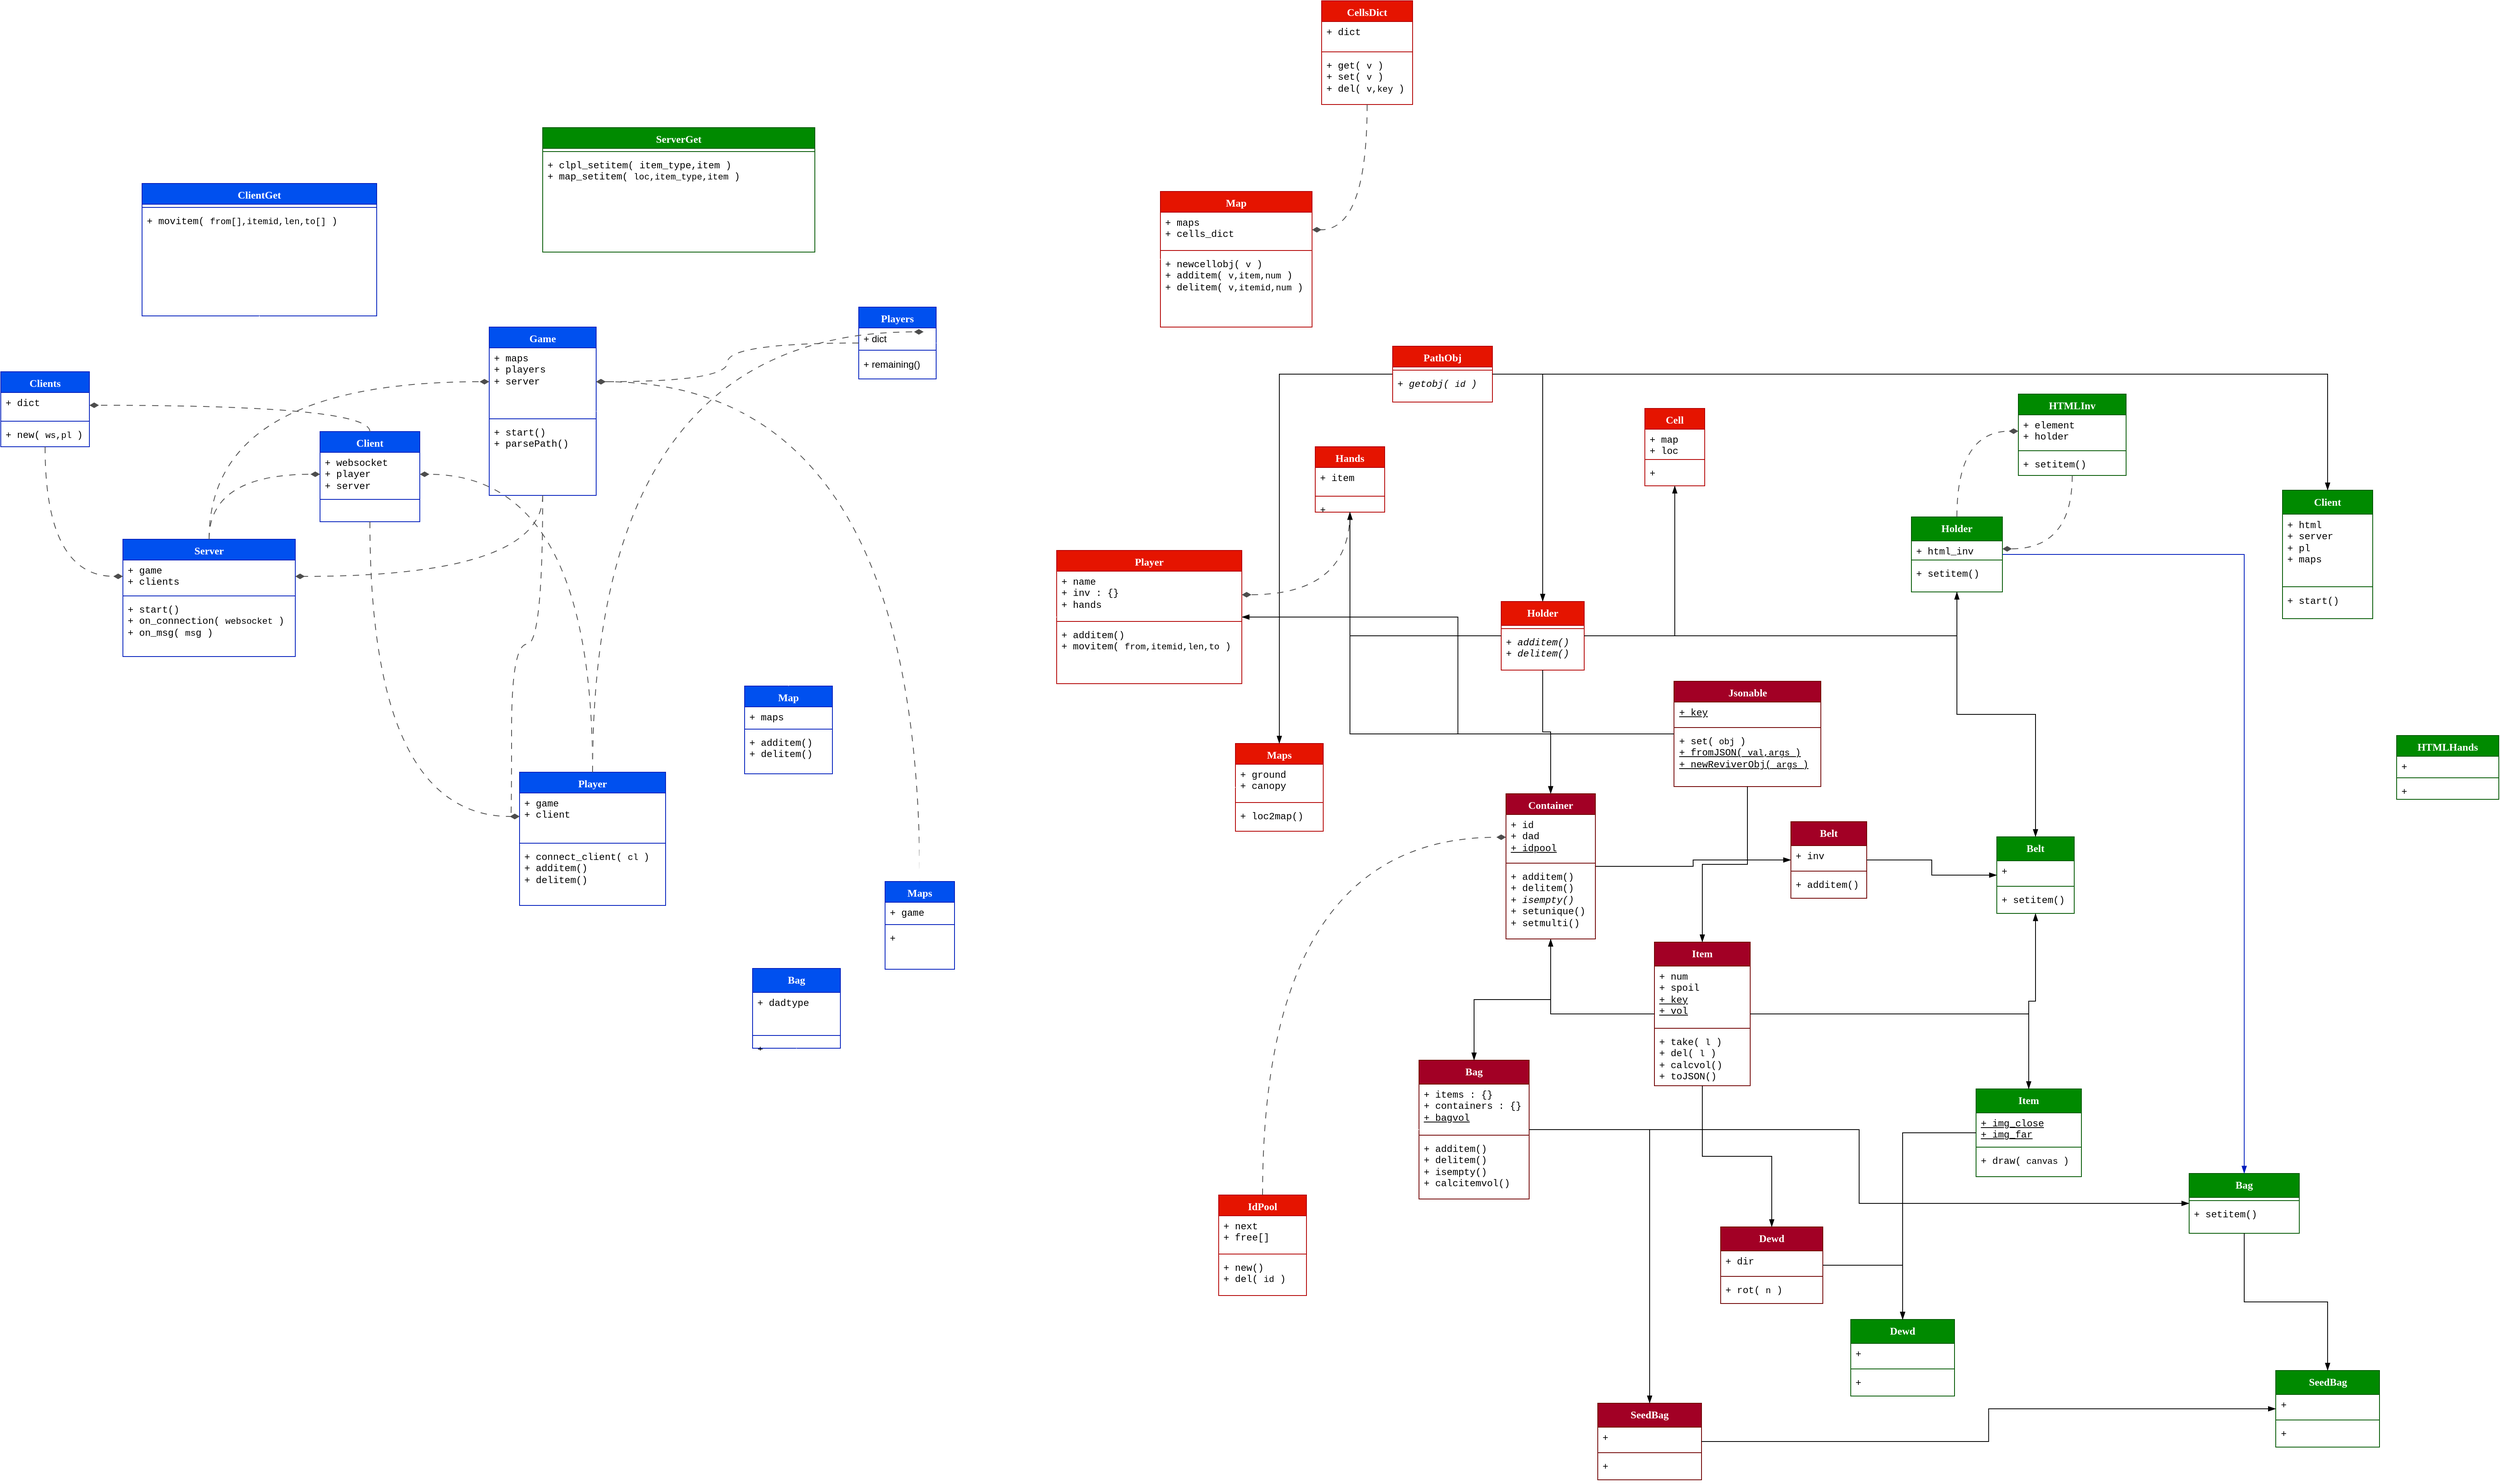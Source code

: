 <mxfile version="28.2.5">
  <diagram name="Page-1" id="JFzlPPQs8h2mTnAe326Y">
    <mxGraphModel dx="1795" dy="1648" grid="0" gridSize="10" guides="1" tooltips="1" connect="1" arrows="1" fold="1" page="0" pageScale="1" pageWidth="850" pageHeight="1100" math="0" shadow="0">
      <root>
        <mxCell id="0" />
        <mxCell id="1" parent="0" />
        <mxCell id="BJlQo-yZhnSlvFbtpAY6-1" value="Game" style="swimlane;fontStyle=1;align=center;verticalAlign=top;childLayout=stackLayout;horizontal=1;startSize=26;horizontalStack=0;resizeParent=1;resizeParentMax=0;resizeLast=0;collapsible=1;marginBottom=0;whiteSpace=wrap;html=1;fillColor=#0050ef;strokeColor=#001DBC;fontColor=#ffffff;fontFamily=Verdana;fontSize=13;" parent="1" vertex="1">
          <mxGeometry x="240" width="134" height="211" as="geometry">
            <mxRectangle x="470" y="480" width="70" height="30" as="alternateBounds" />
          </mxGeometry>
        </mxCell>
        <mxCell id="BJlQo-yZhnSlvFbtpAY6-2" value="+ maps&lt;div&gt;+ players&lt;br&gt;&lt;div&gt;+ server&lt;br&gt;&lt;div&gt;&lt;br&gt;&lt;/div&gt;&lt;/div&gt;&lt;/div&gt;" style="text;strokeColor=none;fillColor=none;align=left;verticalAlign=top;spacingLeft=4;spacingRight=4;overflow=hidden;rotatable=0;points=[[0,0.5],[1,0.5]];portConstraint=eastwest;whiteSpace=wrap;html=1;fontFamily=Courier New;" parent="BJlQo-yZhnSlvFbtpAY6-1" vertex="1">
          <mxGeometry y="26" width="134" height="85" as="geometry" />
        </mxCell>
        <mxCell id="BJlQo-yZhnSlvFbtpAY6-3" value="" style="line;strokeWidth=1;fillColor=none;align=left;verticalAlign=middle;spacingTop=-1;spacingLeft=3;spacingRight=3;rotatable=0;labelPosition=right;points=[];portConstraint=eastwest;strokeColor=inherit;" parent="BJlQo-yZhnSlvFbtpAY6-1" vertex="1">
          <mxGeometry y="111" width="134" height="8" as="geometry" />
        </mxCell>
        <mxCell id="BJlQo-yZhnSlvFbtpAY6-4" value="+ start()&lt;div&gt;+ parsePath()&lt;/div&gt;" style="text;strokeColor=none;fillColor=none;align=left;verticalAlign=top;spacingLeft=4;spacingRight=4;overflow=hidden;rotatable=0;points=[[0,0.5],[1,0.5]];portConstraint=eastwest;whiteSpace=wrap;html=1;fontFamily=Courier New;" parent="BJlQo-yZhnSlvFbtpAY6-1" vertex="1">
          <mxGeometry y="119" width="134" height="92" as="geometry" />
        </mxCell>
        <mxCell id="BJlQo-yZhnSlvFbtpAY6-12" value="Server" style="swimlane;fontStyle=1;align=center;verticalAlign=top;childLayout=stackLayout;horizontal=1;startSize=26;horizontalStack=0;resizeParent=1;resizeParentMax=0;resizeLast=0;collapsible=1;marginBottom=0;whiteSpace=wrap;html=1;fillColor=#0050ef;strokeColor=#001DBC;fontColor=#ffffff;fontFamily=Verdana;fontSize=13;" parent="1" vertex="1">
          <mxGeometry x="-219" y="266" width="216" height="147" as="geometry">
            <mxRectangle x="470" y="480" width="70" height="30" as="alternateBounds" />
          </mxGeometry>
        </mxCell>
        <mxCell id="BJlQo-yZhnSlvFbtpAY6-13" value="&lt;div&gt;+ game&lt;/div&gt;+ clients" style="text;strokeColor=none;fillColor=none;align=left;verticalAlign=top;spacingLeft=4;spacingRight=4;overflow=hidden;rotatable=0;points=[[0,0.5],[1,0.5]];portConstraint=eastwest;whiteSpace=wrap;html=1;fontFamily=Courier New;" parent="BJlQo-yZhnSlvFbtpAY6-12" vertex="1">
          <mxGeometry y="26" width="216" height="41" as="geometry" />
        </mxCell>
        <mxCell id="BJlQo-yZhnSlvFbtpAY6-14" value="" style="line;strokeWidth=1;fillColor=none;align=left;verticalAlign=middle;spacingTop=-1;spacingLeft=3;spacingRight=3;rotatable=0;labelPosition=right;points=[];portConstraint=eastwest;strokeColor=inherit;" parent="BJlQo-yZhnSlvFbtpAY6-12" vertex="1">
          <mxGeometry y="67" width="216" height="8" as="geometry" />
        </mxCell>
        <mxCell id="BJlQo-yZhnSlvFbtpAY6-15" value="+ start()&lt;div&gt;+ on_connection( &lt;font style=&quot;font-size: 11px;&quot;&gt;websocket&lt;/font&gt; )&lt;/div&gt;&lt;div&gt;+ on_msg( &lt;font style=&quot;font-size: 11px;&quot;&gt;ms&lt;/font&gt;g )&lt;/div&gt;" style="text;strokeColor=none;fillColor=none;align=left;verticalAlign=top;spacingLeft=4;spacingRight=4;overflow=hidden;rotatable=0;points=[[0,0.5],[1,0.5]];portConstraint=eastwest;whiteSpace=wrap;html=1;fontFamily=Courier New;" parent="BJlQo-yZhnSlvFbtpAY6-12" vertex="1">
          <mxGeometry y="75" width="216" height="72" as="geometry" />
        </mxCell>
        <mxCell id="BJlQo-yZhnSlvFbtpAY6-17" value="Client" style="swimlane;fontStyle=1;align=center;verticalAlign=top;childLayout=stackLayout;horizontal=1;startSize=26;horizontalStack=0;resizeParent=1;resizeParentMax=0;resizeLast=0;collapsible=1;marginBottom=0;whiteSpace=wrap;html=1;fillColor=#0050ef;strokeColor=#001DBC;fontColor=#ffffff;fontFamily=Verdana;fontSize=13;" parent="1" vertex="1">
          <mxGeometry x="28" y="131" width="125" height="113" as="geometry">
            <mxRectangle x="470" y="480" width="70" height="30" as="alternateBounds" />
          </mxGeometry>
        </mxCell>
        <mxCell id="BJlQo-yZhnSlvFbtpAY6-18" value="+ websocket&lt;div&gt;+ player&lt;/div&gt;&lt;div&gt;+ server&lt;/div&gt;" style="text;strokeColor=none;fillColor=none;align=left;verticalAlign=top;spacingLeft=4;spacingRight=4;overflow=hidden;rotatable=0;points=[[0,0.5],[1,0.5]];portConstraint=eastwest;whiteSpace=wrap;html=1;fontFamily=Courier New;" parent="BJlQo-yZhnSlvFbtpAY6-17" vertex="1">
          <mxGeometry y="26" width="125" height="55" as="geometry" />
        </mxCell>
        <mxCell id="BJlQo-yZhnSlvFbtpAY6-19" value="" style="line;strokeWidth=1;fillColor=none;align=left;verticalAlign=middle;spacingTop=-1;spacingLeft=3;spacingRight=3;rotatable=0;labelPosition=right;points=[];portConstraint=eastwest;strokeColor=inherit;" parent="BJlQo-yZhnSlvFbtpAY6-17" vertex="1">
          <mxGeometry y="81" width="125" height="8" as="geometry" />
        </mxCell>
        <mxCell id="BJlQo-yZhnSlvFbtpAY6-20" value="&lt;br&gt;&lt;div&gt;&lt;br&gt;&lt;/div&gt;" style="text;strokeColor=none;fillColor=none;align=left;verticalAlign=top;spacingLeft=4;spacingRight=4;overflow=hidden;rotatable=0;points=[[0,0.5],[1,0.5]];portConstraint=eastwest;whiteSpace=wrap;html=1;fontFamily=Courier New;" parent="BJlQo-yZhnSlvFbtpAY6-17" vertex="1">
          <mxGeometry y="89" width="125" height="24" as="geometry" />
        </mxCell>
        <mxCell id="BJlQo-yZhnSlvFbtpAY6-22" value="" style="endArrow=diamondThin;endFill=1;endSize=9;html=1;rounded=0;flowAnimation=0;dashed=1;dashPattern=8 8;jumpStyle=none;edgeStyle=orthogonalEdgeStyle;strokeColor=#4D4D4D;curved=1;" parent="1" source="BJlQo-yZhnSlvFbtpAY6-12" target="BJlQo-yZhnSlvFbtpAY6-2" edge="1">
          <mxGeometry width="160" relative="1" as="geometry">
            <mxPoint x="440" y="520" as="sourcePoint" />
            <mxPoint x="600" y="520" as="targetPoint" />
          </mxGeometry>
        </mxCell>
        <mxCell id="BJlQo-yZhnSlvFbtpAY6-28" value="Item" style="swimlane;fontStyle=1;align=center;verticalAlign=top;childLayout=stackLayout;horizontal=1;startSize=30;horizontalStack=0;resizeParent=1;resizeParentMax=0;resizeLast=0;collapsible=1;marginBottom=0;whiteSpace=wrap;html=1;glass=0;swimlaneFillColor=none;fillColor=#a20025;fontSize=13;fontFamily=Verdana;fontColor=#ffffff;strokeColor=#6F0000;" parent="1" vertex="1">
          <mxGeometry x="1700" y="771" width="120" height="180" as="geometry">
            <mxRectangle x="1240" y="250" width="70" height="30" as="alternateBounds" />
          </mxGeometry>
        </mxCell>
        <mxCell id="BJlQo-yZhnSlvFbtpAY6-29" value="+ num&lt;div&gt;+ spoil&lt;/div&gt;&lt;div&gt;&lt;u&gt;+ key&lt;/u&gt;&lt;/div&gt;&lt;div&gt;&lt;u&gt;+ vol&lt;/u&gt;&lt;/div&gt;" style="text;strokeColor=none;fillColor=none;align=left;verticalAlign=top;spacingLeft=4;spacingRight=4;overflow=hidden;rotatable=0;points=[[0,0.5],[1,0.5]];portConstraint=eastwest;whiteSpace=wrap;html=1;fontFamily=Courier New;perimeterSpacing=0;rounded=0;" parent="BJlQo-yZhnSlvFbtpAY6-28" vertex="1">
          <mxGeometry y="30" width="120" height="74" as="geometry" />
        </mxCell>
        <mxCell id="BJlQo-yZhnSlvFbtpAY6-30" value="" style="line;strokeWidth=1;fillColor=none;align=left;verticalAlign=middle;spacingTop=-1;spacingLeft=3;spacingRight=3;rotatable=0;labelPosition=right;points=[];portConstraint=eastwest;strokeColor=inherit;" parent="BJlQo-yZhnSlvFbtpAY6-28" vertex="1">
          <mxGeometry y="104" width="120" height="8" as="geometry" />
        </mxCell>
        <mxCell id="BJlQo-yZhnSlvFbtpAY6-31" value="&lt;div&gt;+ take( &lt;font style=&quot;font-size: 11px;&quot;&gt;l&lt;/font&gt;&amp;nbsp;)&lt;span style=&quot;color: rgba(0, 0, 0, 0); font-family: monospace; font-size: 0px; text-wrap-mode: nowrap; background-color: transparent;&quot;&gt;%3CmxGraphModel%3E%3Croot%3E%3CmxCell%20id%3D%220%22%2F%3E%3CmxCell%20id%3D%221%22%20parent%3D%220%22%2F%3E%3CmxCell%20id%3D%222%22%20value%3D%22%22%20style%3D%22endArrow%3DdiamondThin%3BendFill%3D1%3BendSize%3D9%3Bhtml%3D1%3Brounded%3D0%3BflowAnimation%3D0%3Bdashed%3D1%3BdashPattern%3D8%208%3BjumpStyle%3Dnone%3BedgeStyle%3DorthogonalEdgeStyle%3BstrokeColor%3D%23A7A7A7%3Bcurved%3D1%3B%22%20edge%3D%221%22%20parent%3D%221%22%3E%3CmxGeometry%20width%3D%22160%22%20relative%3D%221%22%20as%3D%22geometry%22%3E%3CmxPoint%20x%3D%221180%22%20y%3D%22420%22%20as%3D%22sourcePoint%22%2F%3E%3CmxPoint%20x%3D%221340%22%20y%3D%22383%22%20as%3D%22targetPoint%22%2F%3E%3C%2FmxGeometry%3E%3C%2FmxCell%3E%3C%2Froot%3E%3C%2FmxGraphModel%3E&lt;/span&gt;&lt;/div&gt;&lt;div&gt;+ del(&amp;nbsp;&lt;font style=&quot;font-size: 11px;&quot;&gt;l&lt;/font&gt;&amp;nbsp;)&lt;span style=&quot;text-wrap-mode: nowrap; background-color: transparent; color: rgba(0, 0, 0, 0); font-family: monospace; font-size: 0px;&quot;&gt;%3CmxGraphModel%3E%3Croot%3E%3CmxCell%20id%3D%220%22%2F%3E%3CmxCell%20id%3D%221%22%20parent%3D%220%22%2F%3E%3CmxCell%20id%3D%222%22%20value%3D%22%22%20style%3D%22endArrow%3DdiamondThin%3BendFill%3D1%3BendSize%3D9%3Bhtml%3D1%3Brounded%3D0%3BflowAnimation%3D0%3Bdashed%3D1%3BdashPattern%3D8%208%3BjumpStyle%3Dnone%3BedgeStyle%3DorthogonalEdgeStyle%3BstrokeColor%3D%23A7A7A7%3Bcurved%3D1%3B%22%20edge%3D%221%22%20parent%3D%221%22%3E%3CmxGeometry%20width%3D%22160%22%20relative%3D%221%22%20as%3D%22geometry%22%3E%3CmxPoint%20x%3D%221180%22%20y%3D%22420%22%20as%3D%22sourcePoint%22%2F%3E%3CmxPoint%20x%3D%221340%22%20y%3D%22383%22%20as%3D%22targetPoint%22%2F%3E%3C%2FmxGeometry%3E%3C%2FmxCell%3E%3C%2Froot%3E%3C%2FmxGraphModel%3E&lt;/span&gt;&lt;span style=&quot;color: rgba(0, 0, 0, 0); font-family: monospace; font-size: 0px; text-wrap-mode: nowrap; background-color: transparent;&quot;&gt;&lt;/span&gt;&lt;/div&gt;+ calcvol()&lt;div&gt;+ toJSON()&lt;/div&gt;" style="text;strokeColor=none;fillColor=none;align=left;verticalAlign=top;spacingLeft=4;spacingRight=4;overflow=hidden;rotatable=0;points=[[0,0.5],[1,0.5]];portConstraint=eastwest;whiteSpace=wrap;html=1;fontFamily=Courier New;fontSize=12;" parent="BJlQo-yZhnSlvFbtpAY6-28" vertex="1">
          <mxGeometry y="112" width="120" height="68" as="geometry" />
        </mxCell>
        <mxCell id="BJlQo-yZhnSlvFbtpAY6-32" value="Bag" style="swimlane;fontStyle=1;align=center;verticalAlign=top;childLayout=stackLayout;horizontal=1;startSize=30;horizontalStack=0;resizeParent=1;resizeParentMax=0;resizeLast=0;collapsible=1;marginBottom=0;whiteSpace=wrap;html=1;glass=0;swimlaneFillColor=none;fillColor=#a20025;fontSize=13;fontFamily=Verdana;fontColor=#ffffff;strokeColor=#6F0000;" parent="1" vertex="1">
          <mxGeometry x="1405" y="919" width="138" height="174" as="geometry">
            <mxRectangle x="1320" y="475" width="70" height="30" as="alternateBounds" />
          </mxGeometry>
        </mxCell>
        <mxCell id="BJlQo-yZhnSlvFbtpAY6-33" value="&lt;div&gt;&lt;span style=&quot;background-color: transparent; color: light-dark(rgb(0, 0, 0), rgb(255, 255, 255));&quot;&gt;+ items : {}&lt;/span&gt;&lt;/div&gt;&lt;span style=&quot;background-color: transparent; color: light-dark(rgb(0, 0, 0), rgb(255, 255, 255));&quot;&gt;+ container&lt;/span&gt;&lt;span style=&quot;background-color: transparent; color: light-dark(rgb(0, 0, 0), rgb(255, 255, 255));&quot;&gt;s : {}&lt;/span&gt;&lt;div&gt;&lt;div&gt;&lt;div&gt;&lt;u style=&quot;color: light-dark(rgb(0, 0, 0), rgb(255, 255, 255)); background-color: transparent;&quot;&gt;+ bagvol&lt;/u&gt;&lt;/div&gt;&lt;/div&gt;&lt;/div&gt;" style="text;strokeColor=none;fillColor=none;align=left;verticalAlign=top;spacingLeft=4;spacingRight=4;overflow=hidden;rotatable=0;points=[[0,0.5],[1,0.5]];portConstraint=eastwest;whiteSpace=wrap;html=1;fontFamily=Courier New;fontSize=12;fontColor=default;" parent="BJlQo-yZhnSlvFbtpAY6-32" vertex="1">
          <mxGeometry y="30" width="138" height="60" as="geometry" />
        </mxCell>
        <mxCell id="BJlQo-yZhnSlvFbtpAY6-34" value="" style="line;strokeWidth=1;fillColor=none;align=left;verticalAlign=middle;spacingTop=-1;spacingLeft=3;spacingRight=3;rotatable=0;labelPosition=right;points=[];portConstraint=eastwest;strokeColor=inherit;" parent="BJlQo-yZhnSlvFbtpAY6-32" vertex="1">
          <mxGeometry y="90" width="138" height="8" as="geometry" />
        </mxCell>
        <mxCell id="BJlQo-yZhnSlvFbtpAY6-35" value="&lt;div&gt;&lt;span style=&quot;background-color: transparent; color: light-dark(rgb(0, 0, 0), rgb(255, 255, 255));&quot;&gt;+ additem()&lt;/span&gt;&lt;/div&gt;&lt;div&gt;&lt;span style=&quot;background-color: transparent; color: light-dark(rgb(0, 0, 0), rgb(255, 255, 255));&quot;&gt;+ delitem()&lt;/span&gt;&lt;/div&gt;&lt;div&gt;&lt;span style=&quot;background-color: transparent; color: light-dark(rgb(0, 0, 0), rgb(255, 255, 255));&quot;&gt;+ isempty()&lt;/span&gt;&lt;/div&gt;&lt;div&gt;&lt;span style=&quot;background-color: transparent; color: light-dark(rgb(0, 0, 0), rgb(255, 255, 255));&quot;&gt;+ calcitemvol()&lt;/span&gt;&lt;/div&gt;" style="text;strokeColor=none;fillColor=none;align=left;verticalAlign=top;spacingLeft=4;spacingRight=4;overflow=hidden;rotatable=0;points=[[0,0.5],[1,0.5]];portConstraint=eastwest;whiteSpace=wrap;html=1;fontFamily=Courier New;fontSize=12;fontColor=default;" parent="BJlQo-yZhnSlvFbtpAY6-32" vertex="1">
          <mxGeometry y="98" width="138" height="76" as="geometry" />
        </mxCell>
        <mxCell id="BJlQo-yZhnSlvFbtpAY6-36" value="" style="endArrow=blockThin;endFill=1;endSize=7;html=1;rounded=0;flowAnimation=0;jumpStyle=none;edgeStyle=orthogonalEdgeStyle;" parent="1" source="BJlQo-yZhnSlvFbtpAY6-28" target="JKr4DxsEG-rfcQ_VPDgN-18" edge="1">
          <mxGeometry width="160" relative="1" as="geometry">
            <mxPoint x="970" y="487" as="sourcePoint" />
            <mxPoint x="750" y="400" as="targetPoint" />
          </mxGeometry>
        </mxCell>
        <mxCell id="RLroVxQe5oXdwYLRk4Si-1" value="Holder" style="swimlane;fontStyle=1;align=center;verticalAlign=top;childLayout=stackLayout;horizontal=1;startSize=30;horizontalStack=0;resizeParent=1;resizeParentMax=0;resizeLast=0;collapsible=1;marginBottom=0;whiteSpace=wrap;html=1;glass=0;swimlaneFillColor=none;fillColor=#e51400;fontSize=13;fontFamily=Verdana;fontColor=#ffffff;strokeColor=#B20000;" parent="1" vertex="1">
          <mxGeometry x="1508" y="344" width="104" height="86" as="geometry">
            <mxRectangle x="1320" y="475" width="70" height="30" as="alternateBounds" />
          </mxGeometry>
        </mxCell>
        <mxCell id="RLroVxQe5oXdwYLRk4Si-3" value="" style="line;strokeWidth=1;fillColor=none;align=left;verticalAlign=middle;spacingTop=-1;spacingLeft=3;spacingRight=3;rotatable=0;labelPosition=right;points=[];portConstraint=eastwest;strokeColor=inherit;" parent="RLroVxQe5oXdwYLRk4Si-1" vertex="1">
          <mxGeometry y="30" width="104" height="8" as="geometry" />
        </mxCell>
        <mxCell id="RLroVxQe5oXdwYLRk4Si-4" value="&lt;div&gt;&lt;i style=&quot;background-color: transparent; color: light-dark(rgb(0, 0, 0), rgb(255, 255, 255));&quot;&gt;+ additem()&lt;/i&gt;&lt;/div&gt;&lt;div&gt;&lt;div&gt;&lt;i&gt;+ delitem()&lt;/i&gt;&lt;/div&gt;&lt;/div&gt;" style="text;strokeColor=none;fillColor=none;align=left;verticalAlign=top;spacingLeft=4;spacingRight=4;overflow=hidden;rotatable=0;points=[[0,0.5],[1,0.5]];portConstraint=eastwest;whiteSpace=wrap;html=1;fontFamily=Courier New;fontSize=12;fontColor=default;" parent="RLroVxQe5oXdwYLRk4Si-1" vertex="1">
          <mxGeometry y="38" width="104" height="48" as="geometry" />
        </mxCell>
        <mxCell id="RLroVxQe5oXdwYLRk4Si-6" value="" style="endArrow=blockThin;endFill=1;endSize=7;html=1;rounded=0;flowAnimation=0;jumpStyle=none;edgeStyle=orthogonalEdgeStyle;" parent="1" source="RLroVxQe5oXdwYLRk4Si-1" target="JKr4DxsEG-rfcQ_VPDgN-18" edge="1">
          <mxGeometry width="160" relative="1" as="geometry">
            <mxPoint x="1580" y="280" as="sourcePoint" />
            <mxPoint x="1572" y="558" as="targetPoint" />
          </mxGeometry>
        </mxCell>
        <mxCell id="RLroVxQe5oXdwYLRk4Si-11" value="" style="endArrow=diamondThin;endFill=1;endSize=9;html=1;rounded=0;flowAnimation=0;dashed=1;dashPattern=8 8;jumpStyle=none;edgeStyle=orthogonalEdgeStyle;strokeColor=#4D4D4D;curved=1;" parent="1" source="H8-83-NS61ash9aOrWfs-14" target="BJlQo-yZhnSlvFbtpAY6-2" edge="1">
          <mxGeometry width="160" relative="1" as="geometry">
            <mxPoint x="480" y="475" as="sourcePoint" />
            <mxPoint x="565" y="350" as="targetPoint" />
          </mxGeometry>
        </mxCell>
        <mxCell id="RLroVxQe5oXdwYLRk4Si-12" value="&lt;font style=&quot;font-size: 13px;&quot; face=&quot;Verdana&quot;&gt;Maps&lt;/font&gt;" style="swimlane;fontStyle=1;align=center;verticalAlign=top;childLayout=stackLayout;horizontal=1;startSize=26;horizontalStack=0;resizeParent=1;resizeParentMax=0;resizeLast=0;collapsible=1;marginBottom=0;whiteSpace=wrap;html=1;fillColor=#e51400;fontColor=#ffffff;strokeColor=#B20000;" parent="1" vertex="1">
          <mxGeometry x="1175" y="522" width="110" height="110" as="geometry">
            <mxRectangle x="470" y="480" width="70" height="30" as="alternateBounds" />
          </mxGeometry>
        </mxCell>
        <mxCell id="RLroVxQe5oXdwYLRk4Si-13" value="&lt;div&gt;&lt;div&gt;+ ground&lt;/div&gt;&lt;/div&gt;&lt;div&gt;+ canopy&lt;/div&gt;" style="text;strokeColor=none;fillColor=none;align=left;verticalAlign=top;spacingLeft=4;spacingRight=4;overflow=hidden;rotatable=0;points=[[0,0.5],[1,0.5]];portConstraint=eastwest;whiteSpace=wrap;html=1;fontFamily=Courier New;" parent="RLroVxQe5oXdwYLRk4Si-12" vertex="1">
          <mxGeometry y="26" width="110" height="44" as="geometry" />
        </mxCell>
        <mxCell id="RLroVxQe5oXdwYLRk4Si-14" value="" style="line;strokeWidth=1;fillColor=none;align=left;verticalAlign=middle;spacingTop=-1;spacingLeft=3;spacingRight=3;rotatable=0;labelPosition=right;points=[];portConstraint=eastwest;strokeColor=inherit;" parent="RLroVxQe5oXdwYLRk4Si-12" vertex="1">
          <mxGeometry y="70" width="110" height="8" as="geometry" />
        </mxCell>
        <mxCell id="RLroVxQe5oXdwYLRk4Si-15" value="+ loc2map()" style="text;strokeColor=none;fillColor=none;align=left;verticalAlign=top;spacingLeft=4;spacingRight=4;overflow=hidden;rotatable=0;points=[[0,0.5],[1,0.5]];portConstraint=eastwest;whiteSpace=wrap;html=1;fontFamily=Courier New;" parent="RLroVxQe5oXdwYLRk4Si-12" vertex="1">
          <mxGeometry y="78" width="110" height="32" as="geometry" />
        </mxCell>
        <mxCell id="RLroVxQe5oXdwYLRk4Si-16" value="" style="endArrow=blockThin;endFill=1;endSize=7;html=1;rounded=0;flowAnimation=0;jumpStyle=none;edgeStyle=orthogonalEdgeStyle;strokeColor=#FFFFFF;" parent="1" source="RLroVxQe5oXdwYLRk4Si-12" target="H8-83-NS61ash9aOrWfs-14" edge="1">
          <mxGeometry width="160" relative="1" as="geometry">
            <mxPoint x="940" y="45" as="sourcePoint" />
            <mxPoint x="410" y="40" as="targetPoint" />
          </mxGeometry>
        </mxCell>
        <mxCell id="RLroVxQe5oXdwYLRk4Si-17" value="Map" style="swimlane;fontStyle=1;align=center;verticalAlign=top;childLayout=stackLayout;horizontal=1;startSize=26;horizontalStack=0;resizeParent=1;resizeParentMax=0;resizeLast=0;collapsible=1;marginBottom=0;whiteSpace=wrap;html=1;fontFamily=Verdana;fontSize=13;fillColor=#e51400;strokeColor=#B20000;fontColor=#ffffff;" parent="1" vertex="1">
          <mxGeometry x="1081" y="-170" width="190" height="170" as="geometry">
            <mxRectangle x="470" y="480" width="70" height="30" as="alternateBounds" />
          </mxGeometry>
        </mxCell>
        <mxCell id="RLroVxQe5oXdwYLRk4Si-18" value="&lt;div&gt;&lt;div&gt;+ maps&lt;/div&gt;&lt;div&gt;+ cells_dict&lt;/div&gt;&lt;/div&gt;" style="text;strokeColor=none;fillColor=none;align=left;verticalAlign=top;spacingLeft=4;spacingRight=4;overflow=hidden;rotatable=0;points=[[0,0.5],[1,0.5]];portConstraint=eastwest;whiteSpace=wrap;html=1;fontFamily=Courier New;" parent="RLroVxQe5oXdwYLRk4Si-17" vertex="1">
          <mxGeometry y="26" width="190" height="44" as="geometry" />
        </mxCell>
        <mxCell id="RLroVxQe5oXdwYLRk4Si-19" value="" style="line;strokeWidth=1;fillColor=none;align=left;verticalAlign=middle;spacingTop=-1;spacingLeft=3;spacingRight=3;rotatable=0;labelPosition=right;points=[];portConstraint=eastwest;strokeColor=inherit;" parent="RLroVxQe5oXdwYLRk4Si-17" vertex="1">
          <mxGeometry y="70" width="190" height="8" as="geometry" />
        </mxCell>
        <mxCell id="RLroVxQe5oXdwYLRk4Si-20" value="+ newcellobj( &lt;font style=&quot;font-size: 11px;&quot;&gt;v&lt;/font&gt; )&lt;div&gt;+ additem( &lt;font style=&quot;font-size: 11px;&quot;&gt;v,item,num&lt;/font&gt; )&lt;/div&gt;&lt;div&gt;+ del&lt;span style=&quot;background-color: transparent; color: light-dark(rgb(0, 0, 0), rgb(255, 255, 255));&quot;&gt;item(&amp;nbsp;&lt;/span&gt;&lt;font style=&quot;background-color: transparent; color: light-dark(rgb(0, 0, 0), rgb(255, 255, 255)); font-size: 11px;&quot;&gt;v,itemid,num&lt;/font&gt;&lt;span style=&quot;background-color: transparent; color: light-dark(rgb(0, 0, 0), rgb(255, 255, 255));&quot;&gt;&amp;nbsp;&lt;/span&gt;&lt;span style=&quot;background-color: transparent; color: light-dark(rgb(0, 0, 0), rgb(255, 255, 255));&quot;&gt;)&lt;/span&gt;&lt;/div&gt;&lt;div&gt;&lt;br&gt;&lt;/div&gt;" style="text;strokeColor=none;fillColor=none;align=left;verticalAlign=top;spacingLeft=4;spacingRight=4;overflow=hidden;rotatable=0;points=[[0,0.5],[1,0.5]];portConstraint=eastwest;whiteSpace=wrap;html=1;fontFamily=Courier New;" parent="RLroVxQe5oXdwYLRk4Si-17" vertex="1">
          <mxGeometry y="78" width="190" height="92" as="geometry" />
        </mxCell>
        <mxCell id="RLroVxQe5oXdwYLRk4Si-22" value="Map" style="swimlane;fontStyle=1;align=center;verticalAlign=top;childLayout=stackLayout;horizontal=1;startSize=26;horizontalStack=0;resizeParent=1;resizeParentMax=0;resizeLast=0;collapsible=1;marginBottom=0;whiteSpace=wrap;html=1;fontFamily=Verdana;fontSize=13;fillColor=#0050ef;strokeColor=#001DBC;fontColor=#ffffff;" parent="1" vertex="1">
          <mxGeometry x="560" y="450" width="110" height="110" as="geometry">
            <mxRectangle x="470" y="480" width="70" height="30" as="alternateBounds" />
          </mxGeometry>
        </mxCell>
        <mxCell id="RLroVxQe5oXdwYLRk4Si-23" value="&lt;div&gt;&lt;div&gt;+ maps&amp;nbsp;&lt;/div&gt;&lt;/div&gt;" style="text;strokeColor=none;fillColor=none;align=left;verticalAlign=top;spacingLeft=4;spacingRight=4;overflow=hidden;rotatable=0;points=[[0,0.5],[1,0.5]];portConstraint=eastwest;whiteSpace=wrap;html=1;fontFamily=Courier New;" parent="RLroVxQe5oXdwYLRk4Si-22" vertex="1">
          <mxGeometry y="26" width="110" height="24" as="geometry" />
        </mxCell>
        <mxCell id="RLroVxQe5oXdwYLRk4Si-24" value="" style="line;strokeWidth=1;fillColor=none;align=left;verticalAlign=middle;spacingTop=-1;spacingLeft=3;spacingRight=3;rotatable=0;labelPosition=right;points=[];portConstraint=eastwest;strokeColor=inherit;" parent="RLroVxQe5oXdwYLRk4Si-22" vertex="1">
          <mxGeometry y="50" width="110" height="8" as="geometry" />
        </mxCell>
        <mxCell id="RLroVxQe5oXdwYLRk4Si-25" value="&lt;div&gt;+ additem()&lt;/div&gt;&lt;div&gt;+ del&lt;span style=&quot;background-color: transparent; color: light-dark(rgb(0, 0, 0), rgb(255, 255, 255));&quot;&gt;item(&lt;/span&gt;&lt;span style=&quot;background-color: transparent; color: light-dark(rgb(0, 0, 0), rgb(255, 255, 255));&quot;&gt;)&lt;/span&gt;&lt;/div&gt;&lt;div&gt;&lt;br&gt;&lt;/div&gt;" style="text;strokeColor=none;fillColor=none;align=left;verticalAlign=top;spacingLeft=4;spacingRight=4;overflow=hidden;rotatable=0;points=[[0,0.5],[1,0.5]];portConstraint=eastwest;whiteSpace=wrap;html=1;fontFamily=Courier New;" parent="RLroVxQe5oXdwYLRk4Si-22" vertex="1">
          <mxGeometry y="58" width="110" height="52" as="geometry" />
        </mxCell>
        <mxCell id="RLroVxQe5oXdwYLRk4Si-26" value="" style="endArrow=blockThin;endFill=1;endSize=7;html=1;rounded=0;flowAnimation=0;jumpStyle=none;edgeStyle=orthogonalEdgeStyle;strokeColor=#FFFFFF;" parent="1" source="RLroVxQe5oXdwYLRk4Si-17" target="RLroVxQe5oXdwYLRk4Si-22" edge="1">
          <mxGeometry width="160" relative="1" as="geometry">
            <mxPoint x="1250" y="450" as="sourcePoint" />
            <mxPoint x="1050" y="450" as="targetPoint" />
          </mxGeometry>
        </mxCell>
        <mxCell id="RLroVxQe5oXdwYLRk4Si-29" value="Bag" style="swimlane;fontStyle=1;align=center;verticalAlign=top;childLayout=stackLayout;horizontal=1;startSize=30;horizontalStack=0;resizeParent=1;resizeParentMax=0;resizeLast=0;collapsible=1;marginBottom=0;whiteSpace=wrap;html=1;glass=0;swimlaneFillColor=none;fillColor=#0050ef;fontSize=13;fontFamily=Verdana;strokeColor=#001DBC;fontColor=#ffffff;" parent="1" vertex="1">
          <mxGeometry x="570" y="804" width="110" height="100" as="geometry">
            <mxRectangle x="1320" y="475" width="70" height="30" as="alternateBounds" />
          </mxGeometry>
        </mxCell>
        <mxCell id="RLroVxQe5oXdwYLRk4Si-30" value="&lt;div&gt;+ dadtype&lt;/div&gt;" style="text;strokeColor=none;fillColor=none;align=left;verticalAlign=top;spacingLeft=4;spacingRight=4;overflow=hidden;rotatable=0;points=[[0,0.5],[1,0.5]];portConstraint=eastwest;whiteSpace=wrap;html=1;fontFamily=Courier New;fontSize=12;fontColor=default;" parent="RLroVxQe5oXdwYLRk4Si-29" vertex="1">
          <mxGeometry y="30" width="110" height="50" as="geometry" />
        </mxCell>
        <mxCell id="RLroVxQe5oXdwYLRk4Si-31" value="" style="line;strokeWidth=1;fillColor=none;align=left;verticalAlign=middle;spacingTop=-1;spacingLeft=3;spacingRight=3;rotatable=0;labelPosition=right;points=[];portConstraint=eastwest;strokeColor=inherit;" parent="RLroVxQe5oXdwYLRk4Si-29" vertex="1">
          <mxGeometry y="80" width="110" height="8" as="geometry" />
        </mxCell>
        <mxCell id="RLroVxQe5oXdwYLRk4Si-32" value="&lt;div&gt;&lt;span style=&quot;background-color: transparent; color: light-dark(rgb(0, 0, 0), rgb(255, 255, 255));&quot;&gt;+&amp;nbsp;&lt;/span&gt;&lt;/div&gt;" style="text;strokeColor=none;fillColor=none;align=left;verticalAlign=top;spacingLeft=4;spacingRight=4;overflow=hidden;rotatable=0;points=[[0,0.5],[1,0.5]];portConstraint=eastwest;whiteSpace=wrap;html=1;fontFamily=Courier New;fontSize=12;fontColor=default;" parent="RLroVxQe5oXdwYLRk4Si-29" vertex="1">
          <mxGeometry y="88" width="110" height="12" as="geometry" />
        </mxCell>
        <mxCell id="RLroVxQe5oXdwYLRk4Si-33" value="" style="endArrow=blockThin;endFill=1;endSize=7;html=1;rounded=0;flowAnimation=0;jumpStyle=none;edgeStyle=orthogonalEdgeStyle;strokeColor=#FFFFFF;" parent="1" source="BJlQo-yZhnSlvFbtpAY6-32" target="RLroVxQe5oXdwYLRk4Si-29" edge="1">
          <mxGeometry width="160" relative="1" as="geometry">
            <mxPoint x="1420" y="340" as="sourcePoint" />
            <mxPoint x="1595" y="595" as="targetPoint" />
          </mxGeometry>
        </mxCell>
        <mxCell id="RLroVxQe5oXdwYLRk4Si-40" value="CellsDict" style="swimlane;fontStyle=1;align=center;verticalAlign=top;childLayout=stackLayout;horizontal=1;startSize=26;horizontalStack=0;resizeParent=1;resizeParentMax=0;resizeLast=0;collapsible=1;marginBottom=0;whiteSpace=wrap;html=1;fontFamily=Verdana;fontSize=13;fillColor=#e51400;strokeColor=#B20000;fontColor=#ffffff;" parent="1" vertex="1">
          <mxGeometry x="1283" y="-409" width="114" height="130" as="geometry">
            <mxRectangle x="470" y="480" width="70" height="30" as="alternateBounds" />
          </mxGeometry>
        </mxCell>
        <mxCell id="RLroVxQe5oXdwYLRk4Si-41" value="&lt;div&gt;&lt;div&gt;+ dict&lt;/div&gt;&lt;/div&gt;" style="text;strokeColor=none;fillColor=none;align=left;verticalAlign=top;spacingLeft=4;spacingRight=4;overflow=hidden;rotatable=0;points=[[0,0.5],[1,0.5]];portConstraint=eastwest;whiteSpace=wrap;html=1;fontFamily=Courier New;" parent="RLroVxQe5oXdwYLRk4Si-40" vertex="1">
          <mxGeometry y="26" width="114" height="34" as="geometry" />
        </mxCell>
        <mxCell id="RLroVxQe5oXdwYLRk4Si-42" value="" style="line;strokeWidth=1;fillColor=none;align=left;verticalAlign=middle;spacingTop=-1;spacingLeft=3;spacingRight=3;rotatable=0;labelPosition=right;points=[];portConstraint=eastwest;strokeColor=inherit;" parent="RLroVxQe5oXdwYLRk4Si-40" vertex="1">
          <mxGeometry y="60" width="114" height="8" as="geometry" />
        </mxCell>
        <mxCell id="RLroVxQe5oXdwYLRk4Si-43" value="+ get( &lt;font style=&quot;font-size: 11px;&quot;&gt;v&lt;/font&gt; )&lt;div&gt;+ set( &lt;font style=&quot;font-size: 11px;&quot;&gt;v&lt;/font&gt;&amp;nbsp;)&lt;/div&gt;&lt;div&gt;+ del&lt;span style=&quot;background-color: transparent; color: light-dark(rgb(0, 0, 0), rgb(255, 255, 255));&quot;&gt;(&amp;nbsp;&lt;/span&gt;&lt;font style=&quot;background-color: transparent; color: light-dark(rgb(0, 0, 0), rgb(255, 255, 255)); font-size: 11px;&quot;&gt;v,key&lt;/font&gt;&lt;span style=&quot;background-color: transparent; color: light-dark(rgb(0, 0, 0), rgb(255, 255, 255));&quot;&gt;&amp;nbsp;&lt;/span&gt;&lt;span style=&quot;background-color: transparent; color: light-dark(rgb(0, 0, 0), rgb(255, 255, 255));&quot;&gt;)&lt;/span&gt;&lt;/div&gt;&lt;div&gt;&lt;br&gt;&lt;/div&gt;" style="text;strokeColor=none;fillColor=none;align=left;verticalAlign=top;spacingLeft=4;spacingRight=4;overflow=hidden;rotatable=0;points=[[0,0.5],[1,0.5]];portConstraint=eastwest;whiteSpace=wrap;html=1;fontFamily=Courier New;" parent="RLroVxQe5oXdwYLRk4Si-40" vertex="1">
          <mxGeometry y="68" width="114" height="62" as="geometry" />
        </mxCell>
        <mxCell id="RLroVxQe5oXdwYLRk4Si-44" value="" style="endArrow=diamondThin;endFill=1;endSize=9;html=1;rounded=0;flowAnimation=0;dashed=1;dashPattern=8 8;jumpStyle=none;edgeStyle=orthogonalEdgeStyle;strokeColor=#4D4D4D;curved=1;" parent="1" source="RLroVxQe5oXdwYLRk4Si-40" target="RLroVxQe5oXdwYLRk4Si-18" edge="1">
          <mxGeometry width="160" relative="1" as="geometry">
            <mxPoint x="1200" y="427" as="sourcePoint" />
            <mxPoint x="1360" y="390" as="targetPoint" />
          </mxGeometry>
        </mxCell>
        <mxCell id="RLroVxQe5oXdwYLRk4Si-45" value="IdPool" style="swimlane;fontStyle=1;align=center;verticalAlign=top;childLayout=stackLayout;horizontal=1;startSize=26;horizontalStack=0;resizeParent=1;resizeParentMax=0;resizeLast=0;collapsible=1;marginBottom=0;whiteSpace=wrap;html=1;fontFamily=Verdana;fontSize=13;fillColor=#e51400;fontColor=#ffffff;strokeColor=#B20000;" parent="1" vertex="1">
          <mxGeometry x="1154" y="1088" width="110" height="126" as="geometry">
            <mxRectangle x="470" y="480" width="70" height="30" as="alternateBounds" />
          </mxGeometry>
        </mxCell>
        <mxCell id="RLroVxQe5oXdwYLRk4Si-46" value="&lt;div&gt;&lt;div&gt;+ next&lt;/div&gt;&lt;/div&gt;&lt;div&gt;+ free[]&lt;/div&gt;" style="text;strokeColor=none;fillColor=none;align=left;verticalAlign=top;spacingLeft=4;spacingRight=4;overflow=hidden;rotatable=0;points=[[0,0.5],[1,0.5]];portConstraint=eastwest;whiteSpace=wrap;html=1;fontFamily=Courier New;" parent="RLroVxQe5oXdwYLRk4Si-45" vertex="1">
          <mxGeometry y="26" width="110" height="44" as="geometry" />
        </mxCell>
        <mxCell id="RLroVxQe5oXdwYLRk4Si-47" value="" style="line;strokeWidth=1;fillColor=none;align=left;verticalAlign=middle;spacingTop=-1;spacingLeft=3;spacingRight=3;rotatable=0;labelPosition=right;points=[];portConstraint=eastwest;strokeColor=inherit;" parent="RLroVxQe5oXdwYLRk4Si-45" vertex="1">
          <mxGeometry y="70" width="110" height="8" as="geometry" />
        </mxCell>
        <mxCell id="RLroVxQe5oXdwYLRk4Si-48" value="&lt;div&gt;+ new()&lt;/div&gt;&lt;div&gt;+ del( &lt;font style=&quot;font-size: 11px;&quot;&gt;id&lt;/font&gt; )&lt;/div&gt;" style="text;strokeColor=none;fillColor=none;align=left;verticalAlign=top;spacingLeft=4;spacingRight=4;overflow=hidden;rotatable=0;points=[[0,0.5],[1,0.5]];portConstraint=eastwest;whiteSpace=wrap;html=1;fontFamily=Courier New;" parent="RLroVxQe5oXdwYLRk4Si-45" vertex="1">
          <mxGeometry y="78" width="110" height="48" as="geometry" />
        </mxCell>
        <mxCell id="RLroVxQe5oXdwYLRk4Si-49" value="" style="endArrow=diamondThin;endFill=1;endSize=9;html=1;rounded=0;flowAnimation=0;dashed=1;dashPattern=8 8;jumpStyle=none;edgeStyle=orthogonalEdgeStyle;strokeColor=#4D4D4D;curved=1;" parent="1" source="RLroVxQe5oXdwYLRk4Si-45" target="JKr4DxsEG-rfcQ_VPDgN-19" edge="1">
          <mxGeometry width="160" relative="1" as="geometry">
            <mxPoint x="1294" y="479" as="sourcePoint" />
            <mxPoint x="1454" y="442" as="targetPoint" />
          </mxGeometry>
        </mxCell>
        <mxCell id="_3leYTcYhz0m4c5vRGdX-1" value="Player" style="swimlane;fontStyle=1;align=center;verticalAlign=top;childLayout=stackLayout;horizontal=1;startSize=26;horizontalStack=0;resizeParent=1;resizeParentMax=0;resizeLast=0;collapsible=1;marginBottom=0;whiteSpace=wrap;html=1;fontFamily=Verdana;fontSize=13;fillColor=#e51400;strokeColor=#B20000;fontColor=#ffffff;" parent="1" vertex="1">
          <mxGeometry x="951" y="280" width="232" height="167" as="geometry">
            <mxRectangle x="470" y="480" width="70" height="30" as="alternateBounds" />
          </mxGeometry>
        </mxCell>
        <mxCell id="_3leYTcYhz0m4c5vRGdX-2" value="&lt;div&gt;&lt;div&gt;+ name&lt;br&gt;&lt;/div&gt;&lt;/div&gt;&lt;div&gt;+ inv : {}&lt;/div&gt;&lt;div&gt;+ hands&lt;/div&gt;" style="text;strokeColor=none;fillColor=none;align=left;verticalAlign=top;spacingLeft=4;spacingRight=4;overflow=hidden;rotatable=0;points=[[0,0.5],[1,0.5]];portConstraint=eastwest;whiteSpace=wrap;html=1;fontFamily=Courier New;" parent="_3leYTcYhz0m4c5vRGdX-1" vertex="1">
          <mxGeometry y="26" width="232" height="59" as="geometry" />
        </mxCell>
        <mxCell id="_3leYTcYhz0m4c5vRGdX-3" value="" style="line;strokeWidth=1;fillColor=none;align=left;verticalAlign=middle;spacingTop=-1;spacingLeft=3;spacingRight=3;rotatable=0;labelPosition=right;points=[];portConstraint=eastwest;strokeColor=inherit;" parent="_3leYTcYhz0m4c5vRGdX-1" vertex="1">
          <mxGeometry y="85" width="232" height="8" as="geometry" />
        </mxCell>
        <mxCell id="_3leYTcYhz0m4c5vRGdX-4" value="&lt;div&gt;&lt;span style=&quot;background-color: transparent; color: light-dark(rgb(0, 0, 0), rgb(255, 255, 255));&quot;&gt;+ additem()&lt;/span&gt;&lt;/div&gt;&lt;div&gt;+ movitem( &lt;font style=&quot;font-size: 11px;&quot;&gt;from,itemid,len,to&lt;/font&gt; )&lt;/div&gt;" style="text;strokeColor=none;fillColor=none;align=left;verticalAlign=top;spacingLeft=4;spacingRight=4;overflow=hidden;rotatable=0;points=[[0,0.5],[1,0.5]];portConstraint=eastwest;whiteSpace=wrap;html=1;fontFamily=Courier New;" parent="_3leYTcYhz0m4c5vRGdX-1" vertex="1">
          <mxGeometry y="93" width="232" height="74" as="geometry" />
        </mxCell>
        <mxCell id="_3leYTcYhz0m4c5vRGdX-5" value="" style="endArrow=blockThin;endFill=1;endSize=7;html=1;rounded=0;flowAnimation=0;jumpStyle=none;edgeStyle=orthogonalEdgeStyle;strokeColor=#FFFFFF;" parent="1" source="RLroVxQe5oXdwYLRk4Si-1" target="_3leYTcYhz0m4c5vRGdX-1" edge="1">
          <mxGeometry width="160" relative="1" as="geometry">
            <mxPoint x="1316" y="321" as="sourcePoint" />
            <mxPoint x="1356" y="421" as="targetPoint" />
          </mxGeometry>
        </mxCell>
        <mxCell id="_3leYTcYhz0m4c5vRGdX-6" value="Player" style="swimlane;fontStyle=1;align=center;verticalAlign=top;childLayout=stackLayout;horizontal=1;startSize=26;horizontalStack=0;resizeParent=1;resizeParentMax=0;resizeLast=0;collapsible=1;marginBottom=0;whiteSpace=wrap;html=1;fontFamily=Verdana;fontSize=13;fillColor=#0050ef;strokeColor=#001DBC;fontColor=#ffffff;" parent="1" vertex="1">
          <mxGeometry x="278" y="558" width="183" height="167" as="geometry">
            <mxRectangle x="470" y="480" width="70" height="30" as="alternateBounds" />
          </mxGeometry>
        </mxCell>
        <mxCell id="_3leYTcYhz0m4c5vRGdX-7" value="&lt;div&gt;&lt;div&gt;+ game&lt;/div&gt;&lt;div&gt;+ client&lt;br&gt;&lt;/div&gt;&lt;/div&gt;" style="text;strokeColor=none;fillColor=none;align=left;verticalAlign=top;spacingLeft=4;spacingRight=4;overflow=hidden;rotatable=0;points=[[0,0.5],[1,0.5]];portConstraint=eastwest;whiteSpace=wrap;html=1;fontFamily=Courier New;" parent="_3leYTcYhz0m4c5vRGdX-6" vertex="1">
          <mxGeometry y="26" width="183" height="59" as="geometry" />
        </mxCell>
        <mxCell id="_3leYTcYhz0m4c5vRGdX-8" value="" style="line;strokeWidth=1;fillColor=none;align=left;verticalAlign=middle;spacingTop=-1;spacingLeft=3;spacingRight=3;rotatable=0;labelPosition=right;points=[];portConstraint=eastwest;strokeColor=inherit;" parent="_3leYTcYhz0m4c5vRGdX-6" vertex="1">
          <mxGeometry y="85" width="183" height="8" as="geometry" />
        </mxCell>
        <mxCell id="_3leYTcYhz0m4c5vRGdX-9" value="&lt;div&gt;+ connect_client( &lt;font style=&quot;font-size: 11px;&quot;&gt;cl &lt;/font&gt;)&lt;/div&gt;&lt;div&gt;&lt;span style=&quot;background-color: transparent; color: light-dark(rgb(0, 0, 0), rgb(255, 255, 255));&quot;&gt;+ additem()&lt;/span&gt;&lt;/div&gt;&lt;div&gt;+ delitem()&lt;/div&gt;" style="text;strokeColor=none;fillColor=none;align=left;verticalAlign=top;spacingLeft=4;spacingRight=4;overflow=hidden;rotatable=0;points=[[0,0.5],[1,0.5]];portConstraint=eastwest;whiteSpace=wrap;html=1;fontFamily=Courier New;" parent="_3leYTcYhz0m4c5vRGdX-6" vertex="1">
          <mxGeometry y="93" width="183" height="74" as="geometry" />
        </mxCell>
        <mxCell id="_3leYTcYhz0m4c5vRGdX-10" value="" style="endArrow=diamondThin;endFill=1;endSize=9;html=1;rounded=0;flowAnimation=0;dashed=1;dashPattern=8 8;jumpStyle=none;edgeStyle=orthogonalEdgeStyle;strokeColor=#4D4D4D;curved=1;" parent="1" source="BJlQo-yZhnSlvFbtpAY6-17" target="_3leYTcYhz0m4c5vRGdX-7" edge="1">
          <mxGeometry width="160" relative="1" as="geometry">
            <mxPoint x="468" y="358" as="sourcePoint" />
            <mxPoint x="643" y="318" as="targetPoint" />
          </mxGeometry>
        </mxCell>
        <mxCell id="_3leYTcYhz0m4c5vRGdX-11" value="" style="endArrow=diamondThin;endFill=1;endSize=9;html=1;rounded=0;flowAnimation=0;dashed=1;dashPattern=8 8;jumpStyle=none;edgeStyle=orthogonalEdgeStyle;strokeColor=#4D4D4D;curved=1;" parent="1" source="_3leYTcYhz0m4c5vRGdX-6" target="BJlQo-yZhnSlvFbtpAY6-18" edge="1">
          <mxGeometry width="160" relative="1" as="geometry">
            <mxPoint x="340" y="560" as="sourcePoint" />
            <mxPoint x="578" y="816" as="targetPoint" />
          </mxGeometry>
        </mxCell>
        <mxCell id="_3leYTcYhz0m4c5vRGdX-12" value="" style="endArrow=blockThin;endFill=1;endSize=7;html=1;rounded=0;flowAnimation=0;jumpStyle=none;edgeStyle=orthogonalEdgeStyle;strokeColor=#FFFFFF;" parent="1" source="_3leYTcYhz0m4c5vRGdX-1" target="_3leYTcYhz0m4c5vRGdX-6" edge="1">
          <mxGeometry width="160" relative="1" as="geometry">
            <mxPoint x="1434" y="520" as="sourcePoint" />
            <mxPoint x="1019" y="520" as="targetPoint" />
          </mxGeometry>
        </mxCell>
        <mxCell id="_3leYTcYhz0m4c5vRGdX-13" value="" style="endArrow=diamondThin;endFill=1;endSize=9;html=1;rounded=0;flowAnimation=0;dashed=1;dashPattern=8 8;jumpStyle=none;edgeStyle=orthogonalEdgeStyle;strokeColor=#4D4D4D;curved=1;" parent="1" source="BJlQo-yZhnSlvFbtpAY6-1" target="_3leYTcYhz0m4c5vRGdX-7" edge="1">
          <mxGeometry width="160" relative="1" as="geometry">
            <mxPoint x="707" y="297" as="sourcePoint" />
            <mxPoint x="892" y="297" as="targetPoint" />
          </mxGeometry>
        </mxCell>
        <mxCell id="_3leYTcYhz0m4c5vRGdX-15" value="ClientGet" style="swimlane;fontStyle=1;align=center;verticalAlign=top;childLayout=stackLayout;horizontal=1;startSize=26;horizontalStack=0;resizeParent=1;resizeParentMax=0;resizeLast=0;collapsible=1;marginBottom=0;whiteSpace=wrap;html=1;fillColor=#0050ef;strokeColor=#001DBC;fontColor=#ffffff;fontFamily=Verdana;fontSize=13;" parent="1" vertex="1">
          <mxGeometry x="-195" y="-180" width="294" height="166" as="geometry">
            <mxRectangle x="470" y="480" width="70" height="30" as="alternateBounds" />
          </mxGeometry>
        </mxCell>
        <mxCell id="_3leYTcYhz0m4c5vRGdX-17" value="" style="line;strokeWidth=1;fillColor=none;align=left;verticalAlign=middle;spacingTop=-1;spacingLeft=3;spacingRight=3;rotatable=0;labelPosition=right;points=[];portConstraint=eastwest;strokeColor=inherit;" parent="_3leYTcYhz0m4c5vRGdX-15" vertex="1">
          <mxGeometry y="26" width="294" height="8" as="geometry" />
        </mxCell>
        <mxCell id="_3leYTcYhz0m4c5vRGdX-18" value="+ movitem( &lt;font style=&quot;font-size: 11px;&quot;&gt;from[],itemid,len,to[]&lt;/font&gt;&amp;nbsp;)" style="text;strokeColor=none;fillColor=none;align=left;verticalAlign=top;spacingLeft=4;spacingRight=4;overflow=hidden;rotatable=0;points=[[0,0.5],[1,0.5]];portConstraint=eastwest;whiteSpace=wrap;html=1;fontFamily=Courier New;" parent="_3leYTcYhz0m4c5vRGdX-15" vertex="1">
          <mxGeometry y="34" width="294" height="132" as="geometry" />
        </mxCell>
        <mxCell id="_3leYTcYhz0m4c5vRGdX-19" value="ServerGet" style="swimlane;fontStyle=1;align=center;verticalAlign=top;childLayout=stackLayout;horizontal=1;startSize=26;horizontalStack=0;resizeParent=1;resizeParentMax=0;resizeLast=0;collapsible=1;marginBottom=0;whiteSpace=wrap;html=1;fillColor=#008a00;strokeColor=#005700;fontColor=#ffffff;fontFamily=Verdana;fontSize=13;" parent="1" vertex="1">
          <mxGeometry x="307" y="-250" width="341" height="156" as="geometry">
            <mxRectangle x="470" y="480" width="70" height="30" as="alternateBounds" />
          </mxGeometry>
        </mxCell>
        <mxCell id="_3leYTcYhz0m4c5vRGdX-20" value="" style="line;strokeWidth=1;fillColor=none;align=left;verticalAlign=middle;spacingTop=-1;spacingLeft=3;spacingRight=3;rotatable=0;labelPosition=right;points=[];portConstraint=eastwest;strokeColor=inherit;" parent="_3leYTcYhz0m4c5vRGdX-19" vertex="1">
          <mxGeometry y="26" width="341" height="8" as="geometry" />
        </mxCell>
        <mxCell id="_3leYTcYhz0m4c5vRGdX-21" value="+ clpl_setitem( item_type,item )&lt;div&gt;+ map_setitem( &lt;font style=&quot;font-size: 11px;&quot;&gt;loc,item_type,item&lt;/font&gt; )&lt;/div&gt;" style="text;strokeColor=none;fillColor=none;align=left;verticalAlign=top;spacingLeft=4;spacingRight=4;overflow=hidden;rotatable=0;points=[[0,0.5],[1,0.5]];portConstraint=eastwest;whiteSpace=wrap;html=1;fontFamily=Courier New;" parent="_3leYTcYhz0m4c5vRGdX-19" vertex="1">
          <mxGeometry y="34" width="341" height="122" as="geometry" />
        </mxCell>
        <mxCell id="_3leYTcYhz0m4c5vRGdX-22" value="" style="endArrow=blockThin;endFill=1;endSize=7;html=1;rounded=0;flowAnimation=0;jumpStyle=none;edgeStyle=orthogonalEdgeStyle;strokeColor=#FFFFFF;" parent="1" source="_3leYTcYhz0m4c5vRGdX-15" target="BJlQo-yZhnSlvFbtpAY6-17" edge="1">
          <mxGeometry width="160" relative="1" as="geometry">
            <mxPoint x="510" y="131" as="sourcePoint" />
            <mxPoint x="267" y="99" as="targetPoint" />
          </mxGeometry>
        </mxCell>
        <mxCell id="_3leYTcYhz0m4c5vRGdX-24" value="Holder" style="swimlane;fontStyle=1;align=center;verticalAlign=top;childLayout=stackLayout;horizontal=1;startSize=30;horizontalStack=0;resizeParent=1;resizeParentMax=0;resizeLast=0;collapsible=1;marginBottom=0;whiteSpace=wrap;html=1;glass=0;swimlaneFillColor=none;fillColor=#008a00;fontSize=13;fontFamily=Verdana;fontColor=#ffffff;strokeColor=#005700;" parent="1" vertex="1">
          <mxGeometry x="2022" y="238" width="114" height="94" as="geometry">
            <mxRectangle x="1240" y="250" width="70" height="30" as="alternateBounds" />
          </mxGeometry>
        </mxCell>
        <mxCell id="_3leYTcYhz0m4c5vRGdX-25" value="&lt;div&gt;+ html_inv&lt;/div&gt;" style="text;strokeColor=none;fillColor=none;align=left;verticalAlign=top;spacingLeft=4;spacingRight=4;overflow=hidden;rotatable=0;points=[[0,0.5],[1,0.5]];portConstraint=eastwest;whiteSpace=wrap;html=1;fontFamily=Courier New;perimeterSpacing=0;rounded=0;" parent="_3leYTcYhz0m4c5vRGdX-24" vertex="1">
          <mxGeometry y="30" width="114" height="20" as="geometry" />
        </mxCell>
        <mxCell id="_3leYTcYhz0m4c5vRGdX-26" value="" style="line;strokeWidth=1;fillColor=none;align=left;verticalAlign=middle;spacingTop=-1;spacingLeft=3;spacingRight=3;rotatable=0;labelPosition=right;points=[];portConstraint=eastwest;strokeColor=inherit;" parent="_3leYTcYhz0m4c5vRGdX-24" vertex="1">
          <mxGeometry y="50" width="114" height="8" as="geometry" />
        </mxCell>
        <mxCell id="_3leYTcYhz0m4c5vRGdX-27" value="&lt;div&gt;+ setitem()&lt;/div&gt;" style="text;strokeColor=none;fillColor=none;align=left;verticalAlign=top;spacingLeft=4;spacingRight=4;overflow=hidden;rotatable=0;points=[[0,0.5],[1,0.5]];portConstraint=eastwest;whiteSpace=wrap;html=1;fontFamily=Courier New;fontSize=12;" parent="_3leYTcYhz0m4c5vRGdX-24" vertex="1">
          <mxGeometry y="58" width="114" height="36" as="geometry" />
        </mxCell>
        <mxCell id="_3leYTcYhz0m4c5vRGdX-28" value="" style="endArrow=blockThin;endFill=1;endSize=7;html=1;rounded=0;flowAnimation=0;jumpStyle=none;edgeStyle=orthogonalEdgeStyle;" parent="1" source="RLroVxQe5oXdwYLRk4Si-1" target="_3leYTcYhz0m4c5vRGdX-24" edge="1">
          <mxGeometry width="160" relative="1" as="geometry">
            <mxPoint x="1306" y="228" as="sourcePoint" />
            <mxPoint x="1057" y="226" as="targetPoint" />
          </mxGeometry>
        </mxCell>
        <mxCell id="_3leYTcYhz0m4c5vRGdX-29" value="Client" style="swimlane;fontStyle=1;align=center;verticalAlign=top;childLayout=stackLayout;horizontal=1;startSize=30;horizontalStack=0;resizeParent=1;resizeParentMax=0;resizeLast=0;collapsible=1;marginBottom=0;whiteSpace=wrap;html=1;glass=0;swimlaneFillColor=none;fillColor=#008a00;fontSize=13;fontFamily=Verdana;fontColor=#ffffff;strokeColor=#005700;" parent="1" vertex="1">
          <mxGeometry x="2487" y="204.5" width="113" height="161" as="geometry">
            <mxRectangle x="1240" y="250" width="70" height="30" as="alternateBounds" />
          </mxGeometry>
        </mxCell>
        <mxCell id="_3leYTcYhz0m4c5vRGdX-30" value="&lt;div&gt;+ html&lt;/div&gt;&lt;div&gt;+ server&lt;/div&gt;&lt;div&gt;+ pl&lt;/div&gt;&lt;div&gt;+ maps&lt;/div&gt;" style="text;strokeColor=none;fillColor=none;align=left;verticalAlign=top;spacingLeft=4;spacingRight=4;overflow=hidden;rotatable=0;points=[[0,0.5],[1,0.5]];portConstraint=eastwest;whiteSpace=wrap;html=1;fontFamily=Courier New;perimeterSpacing=0;rounded=0;" parent="_3leYTcYhz0m4c5vRGdX-29" vertex="1">
          <mxGeometry y="30" width="113" height="87" as="geometry" />
        </mxCell>
        <mxCell id="_3leYTcYhz0m4c5vRGdX-31" value="" style="line;strokeWidth=1;fillColor=none;align=left;verticalAlign=middle;spacingTop=-1;spacingLeft=3;spacingRight=3;rotatable=0;labelPosition=right;points=[];portConstraint=eastwest;strokeColor=inherit;" parent="_3leYTcYhz0m4c5vRGdX-29" vertex="1">
          <mxGeometry y="117" width="113" height="8" as="geometry" />
        </mxCell>
        <mxCell id="_3leYTcYhz0m4c5vRGdX-32" value="&lt;div&gt;+ start()&lt;/div&gt;" style="text;strokeColor=none;fillColor=none;align=left;verticalAlign=top;spacingLeft=4;spacingRight=4;overflow=hidden;rotatable=0;points=[[0,0.5],[1,0.5]];portConstraint=eastwest;whiteSpace=wrap;html=1;fontFamily=Courier New;fontSize=12;" parent="_3leYTcYhz0m4c5vRGdX-29" vertex="1">
          <mxGeometry y="125" width="113" height="36" as="geometry" />
        </mxCell>
        <mxCell id="H8-83-NS61ash9aOrWfs-5" value="" style="endArrow=blockThin;endFill=1;endSize=7;html=1;rounded=0;flowAnimation=0;jumpStyle=none;edgeStyle=orthogonalEdgeStyle;strokeColor=#FFFFFF;" parent="1" source="H8-83-NS61ash9aOrWfs-1" target="BJlQo-yZhnSlvFbtpAY6-1" edge="1">
          <mxGeometry width="160" relative="1" as="geometry">
            <mxPoint x="1285" y="288" as="sourcePoint" />
            <mxPoint x="1090" y="337" as="targetPoint" />
          </mxGeometry>
        </mxCell>
        <mxCell id="H8-83-NS61ash9aOrWfs-6" value="Players" style="swimlane;fontStyle=1;align=center;verticalAlign=top;childLayout=stackLayout;horizontal=1;startSize=26;horizontalStack=0;resizeParent=1;resizeParentMax=0;resizeLast=0;collapsible=1;marginBottom=0;whiteSpace=wrap;html=1;fillColor=#0050ef;strokeColor=#001DBC;fontColor=#ffffff;fontFamily=Verdana;fontSize=13;" parent="1" vertex="1">
          <mxGeometry x="703" y="-25" width="97" height="90" as="geometry">
            <mxRectangle x="470" y="480" width="70" height="30" as="alternateBounds" />
          </mxGeometry>
        </mxCell>
        <mxCell id="H8-83-NS61ash9aOrWfs-7" value="+ dict" style="text;strokeColor=none;fillColor=none;align=left;verticalAlign=top;spacingLeft=4;spacingRight=4;overflow=hidden;rotatable=0;points=[[0,0.5],[1,0.5]];portConstraint=eastwest;whiteSpace=wrap;html=1;" parent="H8-83-NS61ash9aOrWfs-6" vertex="1">
          <mxGeometry y="26" width="97" height="24" as="geometry" />
        </mxCell>
        <mxCell id="H8-83-NS61ash9aOrWfs-8" value="" style="line;strokeWidth=1;fillColor=none;align=left;verticalAlign=middle;spacingTop=-1;spacingLeft=3;spacingRight=3;rotatable=0;labelPosition=right;points=[];portConstraint=eastwest;strokeColor=inherit;" parent="H8-83-NS61ash9aOrWfs-6" vertex="1">
          <mxGeometry y="50" width="97" height="8" as="geometry" />
        </mxCell>
        <mxCell id="H8-83-NS61ash9aOrWfs-9" value="+ remaining()&lt;br&gt;&lt;div&gt;&lt;br&gt;&lt;/div&gt;" style="text;strokeColor=none;fillColor=none;align=left;verticalAlign=top;spacingLeft=4;spacingRight=4;overflow=hidden;rotatable=0;points=[[0,0.5],[1,0.5]];portConstraint=eastwest;whiteSpace=wrap;html=1;" parent="H8-83-NS61ash9aOrWfs-6" vertex="1">
          <mxGeometry y="58" width="97" height="32" as="geometry" />
        </mxCell>
        <mxCell id="H8-83-NS61ash9aOrWfs-10" value="" style="endArrow=blockThin;endFill=1;endSize=7;html=1;rounded=0;flowAnimation=0;jumpStyle=none;edgeStyle=orthogonalEdgeStyle;strokeColor=#FFFFFF;" parent="1" source="H8-83-NS61ash9aOrWfs-1" target="H8-83-NS61ash9aOrWfs-6" edge="1">
          <mxGeometry width="160" relative="1" as="geometry">
            <mxPoint x="1207" y="101" as="sourcePoint" />
            <mxPoint x="934" y="214" as="targetPoint" />
          </mxGeometry>
        </mxCell>
        <mxCell id="H8-83-NS61ash9aOrWfs-11" value="" style="endArrow=diamondThin;endFill=1;endSize=9;html=1;rounded=0;flowAnimation=0;dashed=1;dashPattern=8 8;jumpStyle=none;edgeStyle=orthogonalEdgeStyle;strokeColor=#4D4D4D;curved=1;" parent="1" source="H8-83-NS61ash9aOrWfs-6" target="BJlQo-yZhnSlvFbtpAY6-2" edge="1">
          <mxGeometry width="160" relative="1" as="geometry">
            <mxPoint x="567" y="381" as="sourcePoint" />
            <mxPoint x="768" y="280" as="targetPoint" />
          </mxGeometry>
        </mxCell>
        <mxCell id="H8-83-NS61ash9aOrWfs-12" value="" style="endArrow=diamondThin;endFill=1;endSize=9;html=1;rounded=0;flowAnimation=0;dashed=1;dashPattern=8 8;jumpStyle=none;edgeStyle=orthogonalEdgeStyle;strokeColor=#4D4D4D;curved=1;entryX=0.838;entryY=0.208;entryDx=0;entryDy=0;entryPerimeter=0;" parent="1" source="_3leYTcYhz0m4c5vRGdX-6" target="H8-83-NS61ash9aOrWfs-7" edge="1">
          <mxGeometry width="160" relative="1" as="geometry">
            <mxPoint x="725" y="759" as="sourcePoint" />
            <mxPoint x="474" y="448" as="targetPoint" />
          </mxGeometry>
        </mxCell>
        <mxCell id="H8-83-NS61ash9aOrWfs-14" value="Maps" style="swimlane;fontStyle=1;align=center;verticalAlign=top;childLayout=stackLayout;horizontal=1;startSize=26;horizontalStack=0;resizeParent=1;resizeParentMax=0;resizeLast=0;collapsible=1;marginBottom=0;whiteSpace=wrap;html=1;fontFamily=Verdana;fontSize=13;fillColor=#0050ef;strokeColor=#001DBC;fontColor=#ffffff;" parent="1" vertex="1">
          <mxGeometry x="736" y="695" width="87" height="110" as="geometry">
            <mxRectangle x="470" y="480" width="70" height="30" as="alternateBounds" />
          </mxGeometry>
        </mxCell>
        <mxCell id="H8-83-NS61ash9aOrWfs-15" value="&lt;div&gt;&lt;div&gt;+ game&amp;nbsp;&lt;/div&gt;&lt;/div&gt;" style="text;strokeColor=none;fillColor=none;align=left;verticalAlign=top;spacingLeft=4;spacingRight=4;overflow=hidden;rotatable=0;points=[[0,0.5],[1,0.5]];portConstraint=eastwest;whiteSpace=wrap;html=1;fontFamily=Courier New;" parent="H8-83-NS61ash9aOrWfs-14" vertex="1">
          <mxGeometry y="26" width="87" height="24" as="geometry" />
        </mxCell>
        <mxCell id="H8-83-NS61ash9aOrWfs-16" value="" style="line;strokeWidth=1;fillColor=none;align=left;verticalAlign=middle;spacingTop=-1;spacingLeft=3;spacingRight=3;rotatable=0;labelPosition=right;points=[];portConstraint=eastwest;strokeColor=inherit;" parent="H8-83-NS61ash9aOrWfs-14" vertex="1">
          <mxGeometry y="50" width="87" height="8" as="geometry" />
        </mxCell>
        <mxCell id="H8-83-NS61ash9aOrWfs-17" value="&lt;div&gt;+&amp;nbsp;&lt;/div&gt;&lt;div&gt;&lt;br&gt;&lt;/div&gt;" style="text;strokeColor=none;fillColor=none;align=left;verticalAlign=top;spacingLeft=4;spacingRight=4;overflow=hidden;rotatable=0;points=[[0,0.5],[1,0.5]];portConstraint=eastwest;whiteSpace=wrap;html=1;fontFamily=Courier New;" parent="H8-83-NS61ash9aOrWfs-14" vertex="1">
          <mxGeometry y="58" width="87" height="52" as="geometry" />
        </mxCell>
        <mxCell id="H8-83-NS61ash9aOrWfs-19" value="" style="endArrow=blockThin;endFill=1;endSize=7;html=1;rounded=0;flowAnimation=0;jumpStyle=none;edgeStyle=orthogonalEdgeStyle;" parent="1" source="H8-83-NS61ash9aOrWfs-1" target="RLroVxQe5oXdwYLRk4Si-12" edge="1">
          <mxGeometry width="160" relative="1" as="geometry">
            <mxPoint x="1350" y="353" as="sourcePoint" />
            <mxPoint x="1176" y="675" as="targetPoint" />
          </mxGeometry>
        </mxCell>
        <mxCell id="H8-83-NS61ash9aOrWfs-20" value="Cell" style="swimlane;fontStyle=1;align=center;verticalAlign=top;childLayout=stackLayout;horizontal=1;startSize=26;horizontalStack=0;resizeParent=1;resizeParentMax=0;resizeLast=0;collapsible=1;marginBottom=0;whiteSpace=wrap;html=1;fontFamily=Verdana;fontSize=13;fillColor=#e51400;strokeColor=#B20000;fontColor=#ffffff;" parent="1" vertex="1">
          <mxGeometry x="1688" y="102" width="75" height="97" as="geometry">
            <mxRectangle x="470" y="480" width="70" height="30" as="alternateBounds" />
          </mxGeometry>
        </mxCell>
        <mxCell id="H8-83-NS61ash9aOrWfs-21" value="&lt;div&gt;&lt;div&gt;+ map&lt;/div&gt;&lt;/div&gt;&lt;div&gt;+ loc&lt;/div&gt;" style="text;strokeColor=none;fillColor=none;align=left;verticalAlign=top;spacingLeft=4;spacingRight=4;overflow=hidden;rotatable=0;points=[[0,0.5],[1,0.5]];portConstraint=eastwest;whiteSpace=wrap;html=1;fontFamily=Courier New;" parent="H8-83-NS61ash9aOrWfs-20" vertex="1">
          <mxGeometry y="26" width="75" height="34" as="geometry" />
        </mxCell>
        <mxCell id="H8-83-NS61ash9aOrWfs-22" value="" style="line;strokeWidth=1;fillColor=none;align=left;verticalAlign=middle;spacingTop=-1;spacingLeft=3;spacingRight=3;rotatable=0;labelPosition=right;points=[];portConstraint=eastwest;strokeColor=inherit;" parent="H8-83-NS61ash9aOrWfs-20" vertex="1">
          <mxGeometry y="60" width="75" height="8" as="geometry" />
        </mxCell>
        <mxCell id="H8-83-NS61ash9aOrWfs-23" value="+&amp;nbsp;" style="text;strokeColor=none;fillColor=none;align=left;verticalAlign=top;spacingLeft=4;spacingRight=4;overflow=hidden;rotatable=0;points=[[0,0.5],[1,0.5]];portConstraint=eastwest;whiteSpace=wrap;html=1;fontFamily=Courier New;" parent="H8-83-NS61ash9aOrWfs-20" vertex="1">
          <mxGeometry y="68" width="75" height="29" as="geometry" />
        </mxCell>
        <mxCell id="H8-83-NS61ash9aOrWfs-24" value="" style="endArrow=blockThin;endFill=1;endSize=7;html=1;rounded=0;flowAnimation=0;jumpStyle=none;edgeStyle=orthogonalEdgeStyle;" parent="1" source="H8-83-NS61ash9aOrWfs-1" target="RLroVxQe5oXdwYLRk4Si-1" edge="1">
          <mxGeometry width="160" relative="1" as="geometry">
            <mxPoint x="1413" y="595" as="sourcePoint" />
            <mxPoint x="1283" y="489" as="targetPoint" />
          </mxGeometry>
        </mxCell>
        <mxCell id="H8-83-NS61ash9aOrWfs-25" value="" style="endArrow=blockThin;endFill=1;endSize=7;html=1;rounded=0;flowAnimation=0;jumpStyle=none;edgeStyle=orthogonalEdgeStyle;" parent="1" source="RLroVxQe5oXdwYLRk4Si-1" target="H8-83-NS61ash9aOrWfs-20" edge="1">
          <mxGeometry width="160" relative="1" as="geometry">
            <mxPoint x="1560" y="623" as="sourcePoint" />
            <mxPoint x="1460" y="712" as="targetPoint" />
          </mxGeometry>
        </mxCell>
        <mxCell id="H8-83-NS61ash9aOrWfs-1" value="PathObj" style="swimlane;fontStyle=1;align=center;verticalAlign=top;childLayout=stackLayout;horizontal=1;startSize=26;horizontalStack=0;resizeParent=1;resizeParentMax=0;resizeLast=0;collapsible=1;marginBottom=0;whiteSpace=wrap;html=1;fontFamily=Verdana;fontSize=13;fillColor=#e51400;strokeColor=#B20000;fontColor=#ffffff;" parent="1" vertex="1">
          <mxGeometry x="1372" y="24" width="125" height="70" as="geometry">
            <mxRectangle x="470" y="480" width="70" height="30" as="alternateBounds" />
          </mxGeometry>
        </mxCell>
        <mxCell id="H8-83-NS61ash9aOrWfs-3" value="" style="line;strokeWidth=1;fillColor=none;align=left;verticalAlign=middle;spacingTop=-1;spacingLeft=3;spacingRight=3;rotatable=0;labelPosition=right;points=[];portConstraint=eastwest;strokeColor=inherit;" parent="H8-83-NS61ash9aOrWfs-1" vertex="1">
          <mxGeometry y="26" width="125" height="8" as="geometry" />
        </mxCell>
        <mxCell id="H8-83-NS61ash9aOrWfs-4" value="&lt;i&gt;+ getobj( &lt;span style=&quot;font-size: 11px;&quot;&gt;id&lt;/span&gt;&amp;nbsp;)&lt;/i&gt;" style="text;strokeColor=none;fillColor=none;align=left;verticalAlign=top;spacingLeft=4;spacingRight=4;overflow=hidden;rotatable=0;points=[[0,0.5],[1,0.5]];portConstraint=eastwest;whiteSpace=wrap;html=1;fontFamily=Courier New;" parent="H8-83-NS61ash9aOrWfs-1" vertex="1">
          <mxGeometry y="34" width="125" height="36" as="geometry" />
        </mxCell>
        <mxCell id="H8-83-NS61ash9aOrWfs-28" value="Hands" style="swimlane;fontStyle=1;align=center;verticalAlign=top;childLayout=stackLayout;horizontal=1;startSize=26;horizontalStack=0;resizeParent=1;resizeParentMax=0;resizeLast=0;collapsible=1;marginBottom=0;whiteSpace=wrap;html=1;fontFamily=Verdana;fontSize=13;fillColor=#e51400;fontColor=#ffffff;strokeColor=#B20000;" parent="1" vertex="1">
          <mxGeometry x="1275" y="150" width="87" height="82" as="geometry">
            <mxRectangle x="470" y="480" width="70" height="30" as="alternateBounds" />
          </mxGeometry>
        </mxCell>
        <mxCell id="H8-83-NS61ash9aOrWfs-29" value="&lt;div&gt;&lt;div&gt;+ item&lt;/div&gt;&lt;/div&gt;" style="text;strokeColor=none;fillColor=none;align=left;verticalAlign=top;spacingLeft=4;spacingRight=4;overflow=hidden;rotatable=0;points=[[0,0.5],[1,0.5]];portConstraint=eastwest;whiteSpace=wrap;html=1;fontFamily=Courier New;" parent="H8-83-NS61ash9aOrWfs-28" vertex="1">
          <mxGeometry y="26" width="87" height="32" as="geometry" />
        </mxCell>
        <mxCell id="H8-83-NS61ash9aOrWfs-30" value="" style="line;strokeWidth=1;fillColor=none;align=left;verticalAlign=middle;spacingTop=-1;spacingLeft=3;spacingRight=3;rotatable=0;labelPosition=right;points=[];portConstraint=eastwest;strokeColor=inherit;" parent="H8-83-NS61ash9aOrWfs-28" vertex="1">
          <mxGeometry y="58" width="87" height="8" as="geometry" />
        </mxCell>
        <mxCell id="H8-83-NS61ash9aOrWfs-31" value="&lt;div&gt;+&amp;nbsp;&lt;/div&gt;" style="text;strokeColor=none;fillColor=none;align=left;verticalAlign=top;spacingLeft=4;spacingRight=4;overflow=hidden;rotatable=0;points=[[0,0.5],[1,0.5]];portConstraint=eastwest;whiteSpace=wrap;html=1;fontFamily=Courier New;" parent="H8-83-NS61ash9aOrWfs-28" vertex="1">
          <mxGeometry y="66" width="87" height="16" as="geometry" />
        </mxCell>
        <mxCell id="H8-83-NS61ash9aOrWfs-33" value="" style="endArrow=diamondThin;endFill=1;endSize=9;html=1;rounded=0;flowAnimation=0;dashed=1;dashPattern=8 8;jumpStyle=none;edgeStyle=orthogonalEdgeStyle;strokeColor=#4D4D4D;curved=1;" parent="1" source="H8-83-NS61ash9aOrWfs-28" target="_3leYTcYhz0m4c5vRGdX-2" edge="1">
          <mxGeometry width="160" relative="1" as="geometry">
            <mxPoint x="1767" y="921" as="sourcePoint" />
            <mxPoint x="1686" y="892" as="targetPoint" />
          </mxGeometry>
        </mxCell>
        <mxCell id="MbhK8Y6YV9UXcKmHvQJq-1" value="HTMLInv" style="swimlane;fontStyle=1;align=center;verticalAlign=top;childLayout=stackLayout;horizontal=1;startSize=26;horizontalStack=0;resizeParent=1;resizeParentMax=0;resizeLast=0;collapsible=1;marginBottom=0;whiteSpace=wrap;html=1;fontFamily=Verdana;fontSize=13;fillColor=#008a00;fontColor=#ffffff;strokeColor=#005700;" parent="1" vertex="1">
          <mxGeometry x="2156" y="84" width="135" height="102" as="geometry">
            <mxRectangle x="470" y="480" width="70" height="30" as="alternateBounds" />
          </mxGeometry>
        </mxCell>
        <mxCell id="MbhK8Y6YV9UXcKmHvQJq-2" value="&lt;div&gt;&lt;span style=&quot;background-color: transparent; color: light-dark(rgb(0, 0, 0), rgb(255, 255, 255));&quot;&gt;+ element&lt;/span&gt;&lt;/div&gt;&lt;div&gt;+ holder&lt;/div&gt;" style="text;strokeColor=none;fillColor=none;align=left;verticalAlign=top;spacingLeft=4;spacingRight=4;overflow=hidden;rotatable=0;points=[[0,0.5],[1,0.5]];portConstraint=eastwest;whiteSpace=wrap;html=1;fontFamily=Courier New;" parent="MbhK8Y6YV9UXcKmHvQJq-1" vertex="1">
          <mxGeometry y="26" width="135" height="41" as="geometry" />
        </mxCell>
        <mxCell id="MbhK8Y6YV9UXcKmHvQJq-3" value="" style="line;strokeWidth=1;fillColor=none;align=left;verticalAlign=middle;spacingTop=-1;spacingLeft=3;spacingRight=3;rotatable=0;labelPosition=right;points=[];portConstraint=eastwest;strokeColor=inherit;" parent="MbhK8Y6YV9UXcKmHvQJq-1" vertex="1">
          <mxGeometry y="67" width="135" height="8" as="geometry" />
        </mxCell>
        <mxCell id="MbhK8Y6YV9UXcKmHvQJq-4" value="&lt;div&gt;+ setitem()&lt;/div&gt;" style="text;strokeColor=none;fillColor=none;align=left;verticalAlign=top;spacingLeft=4;spacingRight=4;overflow=hidden;rotatable=0;points=[[0,0.5],[1,0.5]];portConstraint=eastwest;whiteSpace=wrap;html=1;fontFamily=Courier New;" parent="MbhK8Y6YV9UXcKmHvQJq-1" vertex="1">
          <mxGeometry y="75" width="135" height="27" as="geometry" />
        </mxCell>
        <mxCell id="MbhK8Y6YV9UXcKmHvQJq-6" value="HTMLHands" style="swimlane;fontStyle=1;align=center;verticalAlign=top;childLayout=stackLayout;horizontal=1;startSize=26;horizontalStack=0;resizeParent=1;resizeParentMax=0;resizeLast=0;collapsible=1;marginBottom=0;whiteSpace=wrap;html=1;fontFamily=Verdana;fontSize=13;fillColor=#008a00;fontColor=#ffffff;strokeColor=#005700;" parent="1" vertex="1">
          <mxGeometry x="2630" y="512" width="128" height="80" as="geometry">
            <mxRectangle x="470" y="480" width="70" height="30" as="alternateBounds" />
          </mxGeometry>
        </mxCell>
        <mxCell id="MbhK8Y6YV9UXcKmHvQJq-7" value="+&amp;nbsp;" style="text;strokeColor=none;fillColor=none;align=left;verticalAlign=top;spacingLeft=4;spacingRight=4;overflow=hidden;rotatable=0;points=[[0,0.5],[1,0.5]];portConstraint=eastwest;whiteSpace=wrap;html=1;fontFamily=Courier New;" parent="MbhK8Y6YV9UXcKmHvQJq-6" vertex="1">
          <mxGeometry y="26" width="128" height="23" as="geometry" />
        </mxCell>
        <mxCell id="MbhK8Y6YV9UXcKmHvQJq-8" value="" style="line;strokeWidth=1;fillColor=none;align=left;verticalAlign=middle;spacingTop=-1;spacingLeft=3;spacingRight=3;rotatable=0;labelPosition=right;points=[];portConstraint=eastwest;strokeColor=inherit;" parent="MbhK8Y6YV9UXcKmHvQJq-6" vertex="1">
          <mxGeometry y="49" width="128" height="8" as="geometry" />
        </mxCell>
        <mxCell id="MbhK8Y6YV9UXcKmHvQJq-9" value="&lt;div&gt;+&amp;nbsp;&lt;/div&gt;" style="text;strokeColor=none;fillColor=none;align=left;verticalAlign=top;spacingLeft=4;spacingRight=4;overflow=hidden;rotatable=0;points=[[0,0.5],[1,0.5]];portConstraint=eastwest;whiteSpace=wrap;html=1;fontFamily=Courier New;" parent="MbhK8Y6YV9UXcKmHvQJq-6" vertex="1">
          <mxGeometry y="57" width="128" height="23" as="geometry" />
        </mxCell>
        <mxCell id="MbhK8Y6YV9UXcKmHvQJq-10" value="Clients" style="swimlane;fontStyle=1;align=center;verticalAlign=top;childLayout=stackLayout;horizontal=1;startSize=26;horizontalStack=0;resizeParent=1;resizeParentMax=0;resizeLast=0;collapsible=1;marginBottom=0;whiteSpace=wrap;html=1;fillColor=#0050ef;strokeColor=#001DBC;fontColor=#ffffff;fontFamily=Verdana;fontSize=13;" parent="1" vertex="1">
          <mxGeometry x="-372" y="56" width="111" height="94" as="geometry">
            <mxRectangle x="470" y="480" width="70" height="30" as="alternateBounds" />
          </mxGeometry>
        </mxCell>
        <mxCell id="MbhK8Y6YV9UXcKmHvQJq-11" value="+ dict" style="text;strokeColor=none;fillColor=none;align=left;verticalAlign=top;spacingLeft=4;spacingRight=4;overflow=hidden;rotatable=0;points=[[0,0.5],[1,0.5]];portConstraint=eastwest;whiteSpace=wrap;html=1;fontFamily=Courier New;" parent="MbhK8Y6YV9UXcKmHvQJq-10" vertex="1">
          <mxGeometry y="26" width="111" height="32" as="geometry" />
        </mxCell>
        <mxCell id="MbhK8Y6YV9UXcKmHvQJq-12" value="" style="line;strokeWidth=1;fillColor=none;align=left;verticalAlign=middle;spacingTop=-1;spacingLeft=3;spacingRight=3;rotatable=0;labelPosition=right;points=[];portConstraint=eastwest;strokeColor=inherit;" parent="MbhK8Y6YV9UXcKmHvQJq-10" vertex="1">
          <mxGeometry y="58" width="111" height="8" as="geometry" />
        </mxCell>
        <mxCell id="MbhK8Y6YV9UXcKmHvQJq-13" value="&lt;div&gt;+ new(&lt;font style=&quot;font-size: 11px;&quot;&gt; ws,pl &lt;/font&gt;)&lt;/div&gt;" style="text;strokeColor=none;fillColor=none;align=left;verticalAlign=top;spacingLeft=4;spacingRight=4;overflow=hidden;rotatable=0;points=[[0,0.5],[1,0.5]];portConstraint=eastwest;whiteSpace=wrap;html=1;fontFamily=Courier New;" parent="MbhK8Y6YV9UXcKmHvQJq-10" vertex="1">
          <mxGeometry y="66" width="111" height="28" as="geometry" />
        </mxCell>
        <mxCell id="MbhK8Y6YV9UXcKmHvQJq-14" value="" style="endArrow=diamondThin;endFill=1;endSize=9;html=1;rounded=0;flowAnimation=0;dashed=1;dashPattern=8 8;jumpStyle=none;edgeStyle=orthogonalEdgeStyle;strokeColor=#4D4D4D;curved=1;" parent="1" source="BJlQo-yZhnSlvFbtpAY6-1" target="BJlQo-yZhnSlvFbtpAY6-13" edge="1">
          <mxGeometry width="160" relative="1" as="geometry">
            <mxPoint x="-64" y="282" as="sourcePoint" />
            <mxPoint x="307" y="142" as="targetPoint" />
          </mxGeometry>
        </mxCell>
        <mxCell id="MbhK8Y6YV9UXcKmHvQJq-15" value="" style="endArrow=diamondThin;endFill=1;endSize=9;html=1;rounded=0;flowAnimation=0;dashed=1;dashPattern=8 8;jumpStyle=none;edgeStyle=orthogonalEdgeStyle;strokeColor=#4D4D4D;curved=1;" parent="1" source="MbhK8Y6YV9UXcKmHvQJq-10" target="BJlQo-yZhnSlvFbtpAY6-13" edge="1">
          <mxGeometry width="160" relative="1" as="geometry">
            <mxPoint x="287" y="294" as="sourcePoint" />
            <mxPoint x="36" y="380" as="targetPoint" />
          </mxGeometry>
        </mxCell>
        <mxCell id="MbhK8Y6YV9UXcKmHvQJq-16" value="" style="endArrow=diamondThin;endFill=1;endSize=9;html=1;rounded=0;flowAnimation=0;dashed=1;dashPattern=8 8;jumpStyle=none;edgeStyle=orthogonalEdgeStyle;strokeColor=#4D4D4D;curved=1;" parent="1" source="BJlQo-yZhnSlvFbtpAY6-17" target="MbhK8Y6YV9UXcKmHvQJq-11" edge="1">
          <mxGeometry width="160" relative="1" as="geometry">
            <mxPoint x="-153" y="217" as="sourcePoint" />
            <mxPoint x="-220" y="378" as="targetPoint" />
          </mxGeometry>
        </mxCell>
        <mxCell id="C-3xTU8Zf6vzFIED5MBn-1" value="" style="endArrow=diamondThin;endFill=1;endSize=9;html=1;rounded=0;flowAnimation=0;dashed=1;dashPattern=8 8;jumpStyle=none;edgeStyle=orthogonalEdgeStyle;strokeColor=#4D4D4D;curved=1;" parent="1" source="BJlQo-yZhnSlvFbtpAY6-12" target="BJlQo-yZhnSlvFbtpAY6-18" edge="1">
          <mxGeometry width="160" relative="1" as="geometry">
            <mxPoint x="-297" y="262" as="sourcePoint" />
            <mxPoint x="-200" y="425" as="targetPoint" />
          </mxGeometry>
        </mxCell>
        <mxCell id="ADBBIy7af5zKZ76Fs5h_-1" value="Item" style="swimlane;fontStyle=1;align=center;verticalAlign=top;childLayout=stackLayout;horizontal=1;startSize=30;horizontalStack=0;resizeParent=1;resizeParentMax=0;resizeLast=0;collapsible=1;marginBottom=0;whiteSpace=wrap;html=1;glass=0;swimlaneFillColor=none;fillColor=#008a00;fontSize=13;fontFamily=Verdana;fontColor=#ffffff;strokeColor=#005700;" parent="1" vertex="1">
          <mxGeometry x="2103" y="955" width="132" height="110" as="geometry">
            <mxRectangle x="1240" y="250" width="70" height="30" as="alternateBounds" />
          </mxGeometry>
        </mxCell>
        <mxCell id="ADBBIy7af5zKZ76Fs5h_-2" value="&lt;u&gt;+ img_close&lt;/u&gt;&lt;div&gt;&lt;u&gt;+ img_far&lt;/u&gt;&lt;/div&gt;" style="text;strokeColor=none;fillColor=none;align=left;verticalAlign=top;spacingLeft=4;spacingRight=4;overflow=hidden;rotatable=0;points=[[0,0.5],[1,0.5]];portConstraint=eastwest;whiteSpace=wrap;html=1;fontFamily=Courier New;perimeterSpacing=0;rounded=0;" parent="ADBBIy7af5zKZ76Fs5h_-1" vertex="1">
          <mxGeometry y="30" width="132" height="39" as="geometry" />
        </mxCell>
        <mxCell id="ADBBIy7af5zKZ76Fs5h_-3" value="" style="line;strokeWidth=1;fillColor=none;align=left;verticalAlign=middle;spacingTop=-1;spacingLeft=3;spacingRight=3;rotatable=0;labelPosition=right;points=[];portConstraint=eastwest;strokeColor=inherit;" parent="ADBBIy7af5zKZ76Fs5h_-1" vertex="1">
          <mxGeometry y="69" width="132" height="8" as="geometry" />
        </mxCell>
        <mxCell id="ADBBIy7af5zKZ76Fs5h_-4" value="&lt;div&gt;&lt;span style=&quot;background-color: transparent; color: light-dark(rgb(0, 0, 0), rgb(255, 255, 255));&quot;&gt;+ draw(&lt;font style=&quot;font-size: 11px;&quot;&gt; canvas &lt;/font&gt;)&amp;nbsp;&lt;/span&gt;&lt;/div&gt;" style="text;strokeColor=none;fillColor=none;align=left;verticalAlign=top;spacingLeft=4;spacingRight=4;overflow=hidden;rotatable=0;points=[[0,0.5],[1,0.5]];portConstraint=eastwest;whiteSpace=wrap;html=1;fontFamily=Courier New;fontSize=12;" parent="ADBBIy7af5zKZ76Fs5h_-1" vertex="1">
          <mxGeometry y="77" width="132" height="33" as="geometry" />
        </mxCell>
        <mxCell id="ADBBIy7af5zKZ76Fs5h_-5" value="" style="endArrow=blockThin;endFill=1;endSize=7;html=1;rounded=0;flowAnimation=0;jumpStyle=none;edgeStyle=orthogonalEdgeStyle;" parent="1" source="BJlQo-yZhnSlvFbtpAY6-28" target="ADBBIy7af5zKZ76Fs5h_-1" edge="1">
          <mxGeometry width="160" relative="1" as="geometry">
            <mxPoint x="1791" y="1319" as="sourcePoint" />
            <mxPoint x="1645" y="1156" as="targetPoint" />
          </mxGeometry>
        </mxCell>
        <mxCell id="ADBBIy7af5zKZ76Fs5h_-6" value="Dewd" style="swimlane;fontStyle=1;align=center;verticalAlign=top;childLayout=stackLayout;horizontal=1;startSize=30;horizontalStack=0;resizeParent=1;resizeParentMax=0;resizeLast=0;collapsible=1;marginBottom=0;whiteSpace=wrap;html=1;glass=0;swimlaneFillColor=none;fillColor=#a20025;fontSize=13;fontFamily=Verdana;fontColor=#ffffff;strokeColor=#6F0000;" parent="1" vertex="1">
          <mxGeometry x="1783" y="1128" width="128" height="96" as="geometry">
            <mxRectangle x="1240" y="250" width="70" height="30" as="alternateBounds" />
          </mxGeometry>
        </mxCell>
        <mxCell id="ADBBIy7af5zKZ76Fs5h_-7" value="+ dir" style="text;strokeColor=none;fillColor=none;align=left;verticalAlign=top;spacingLeft=4;spacingRight=4;overflow=hidden;rotatable=0;points=[[0,0.5],[1,0.5]];portConstraint=eastwest;whiteSpace=wrap;html=1;fontFamily=Courier New;perimeterSpacing=0;rounded=0;" parent="ADBBIy7af5zKZ76Fs5h_-6" vertex="1">
          <mxGeometry y="30" width="128" height="28" as="geometry" />
        </mxCell>
        <mxCell id="ADBBIy7af5zKZ76Fs5h_-8" value="" style="line;strokeWidth=1;fillColor=none;align=left;verticalAlign=middle;spacingTop=-1;spacingLeft=3;spacingRight=3;rotatable=0;labelPosition=right;points=[];portConstraint=eastwest;strokeColor=inherit;" parent="ADBBIy7af5zKZ76Fs5h_-6" vertex="1">
          <mxGeometry y="58" width="128" height="8" as="geometry" />
        </mxCell>
        <mxCell id="ADBBIy7af5zKZ76Fs5h_-9" value="&lt;div&gt;+ rot( &lt;span style=&quot;font-size: 11px;&quot;&gt;n&lt;/span&gt;&amp;nbsp;)&lt;span style=&quot;color: rgba(0, 0, 0, 0); font-family: monospace; font-size: 0px; text-wrap-mode: nowrap; background-color: transparent;&quot;&gt;%3CmxGraphModel%3E%3Croot%3E%3CmxCell%20id%3D%220%22%2F%3E%3CmxCell%20id%3D%221%22%20parent%3D%220%22%2F%3E%3CmxCell%20id%3D%222%22%20value%3D%22%22%20style%3D%22endArrow%3DdiamondThin%3BendFill%3D1%3BendSize%3D9%3Bhtml%3D1%3Brounded%3D0%3BflowAnimation%3D0%3Bdashed%3D1%3BdashPattern%3D8%208%3BjumpStyle%3Dnone%3BedgeStyle%3DorthogonalEdgeStyle%3BstrokeColor%3D%23A7A7A7%3Bcurved%3D1%3B%22%20edge%3D%221%22%20parent%3D%221%22%3E%3CmxGeometry%20width%3D%22160%22%20relative%3D%221%22%20as%3D%22geometry%22%3E%3CmxPoint%20x%3D%221180%22%20y%3D%22420%22%20as%3D%22sourcePoint%22%2F%3E%3CmxPoint%20x%3D%221340%22%20y%3D%22383%22%20as%3D%22targetPoint%22%2F%3E%3C%2FmxGeometry%3E%3C%2FmxCell%3E%3C%2Froot%3E%3C%2FmxGraphModel%3&lt;/span&gt;&lt;/div&gt;" style="text;strokeColor=none;fillColor=none;align=left;verticalAlign=top;spacingLeft=4;spacingRight=4;overflow=hidden;rotatable=0;points=[[0,0.5],[1,0.5]];portConstraint=eastwest;whiteSpace=wrap;html=1;fontFamily=Courier New;fontSize=12;" parent="ADBBIy7af5zKZ76Fs5h_-6" vertex="1">
          <mxGeometry y="66" width="128" height="30" as="geometry" />
        </mxCell>
        <mxCell id="ADBBIy7af5zKZ76Fs5h_-10" value="" style="endArrow=blockThin;endFill=1;endSize=7;html=1;rounded=0;flowAnimation=0;jumpStyle=none;edgeStyle=orthogonalEdgeStyle;" parent="1" source="BJlQo-yZhnSlvFbtpAY6-28" target="ADBBIy7af5zKZ76Fs5h_-6" edge="1">
          <mxGeometry width="160" relative="1" as="geometry">
            <mxPoint x="1803" y="1323" as="sourcePoint" />
            <mxPoint x="1657" y="1160" as="targetPoint" />
          </mxGeometry>
        </mxCell>
        <mxCell id="ADBBIy7af5zKZ76Fs5h_-11" value="Dewd" style="swimlane;fontStyle=1;align=center;verticalAlign=top;childLayout=stackLayout;horizontal=1;startSize=30;horizontalStack=0;resizeParent=1;resizeParentMax=0;resizeLast=0;collapsible=1;marginBottom=0;whiteSpace=wrap;html=1;glass=0;swimlaneFillColor=none;fillColor=#008a00;fontSize=13;fontFamily=Verdana;fontColor=#ffffff;strokeColor=#005700;" parent="1" vertex="1">
          <mxGeometry x="1946" y="1244" width="130" height="96" as="geometry">
            <mxRectangle x="1240" y="250" width="70" height="30" as="alternateBounds" />
          </mxGeometry>
        </mxCell>
        <mxCell id="ADBBIy7af5zKZ76Fs5h_-12" value="+" style="text;strokeColor=none;fillColor=none;align=left;verticalAlign=top;spacingLeft=4;spacingRight=4;overflow=hidden;rotatable=0;points=[[0,0.5],[1,0.5]];portConstraint=eastwest;whiteSpace=wrap;html=1;fontFamily=Courier New;perimeterSpacing=0;rounded=0;" parent="ADBBIy7af5zKZ76Fs5h_-11" vertex="1">
          <mxGeometry y="30" width="130" height="28" as="geometry" />
        </mxCell>
        <mxCell id="ADBBIy7af5zKZ76Fs5h_-13" value="" style="line;strokeWidth=1;fillColor=none;align=left;verticalAlign=middle;spacingTop=-1;spacingLeft=3;spacingRight=3;rotatable=0;labelPosition=right;points=[];portConstraint=eastwest;strokeColor=inherit;" parent="ADBBIy7af5zKZ76Fs5h_-11" vertex="1">
          <mxGeometry y="58" width="130" height="8" as="geometry" />
        </mxCell>
        <mxCell id="ADBBIy7af5zKZ76Fs5h_-14" value="&lt;div&gt;+&amp;nbsp;&lt;/div&gt;" style="text;strokeColor=none;fillColor=none;align=left;verticalAlign=top;spacingLeft=4;spacingRight=4;overflow=hidden;rotatable=0;points=[[0,0.5],[1,0.5]];portConstraint=eastwest;whiteSpace=wrap;html=1;fontFamily=Courier New;fontSize=12;" parent="ADBBIy7af5zKZ76Fs5h_-11" vertex="1">
          <mxGeometry y="66" width="130" height="30" as="geometry" />
        </mxCell>
        <mxCell id="ADBBIy7af5zKZ76Fs5h_-15" value="" style="endArrow=blockThin;endFill=1;endSize=7;html=1;rounded=0;flowAnimation=0;jumpStyle=none;edgeStyle=orthogonalEdgeStyle;" parent="1" source="ADBBIy7af5zKZ76Fs5h_-6" target="ADBBIy7af5zKZ76Fs5h_-11" edge="1">
          <mxGeometry width="160" relative="1" as="geometry">
            <mxPoint x="1881" y="1447" as="sourcePoint" />
            <mxPoint x="1824" y="1675" as="targetPoint" />
          </mxGeometry>
        </mxCell>
        <mxCell id="ADBBIy7af5zKZ76Fs5h_-16" value="Jsonable" style="swimlane;fontStyle=1;align=center;verticalAlign=top;childLayout=stackLayout;horizontal=1;startSize=26;horizontalStack=0;resizeParent=1;resizeParentMax=0;resizeLast=0;collapsible=1;marginBottom=0;whiteSpace=wrap;html=1;fontFamily=Verdana;fontSize=13;fillColor=#a20025;fontColor=#ffffff;strokeColor=#6F0000;" parent="1" vertex="1">
          <mxGeometry x="1724.5" y="444" width="184" height="132" as="geometry">
            <mxRectangle x="470" y="480" width="70" height="30" as="alternateBounds" />
          </mxGeometry>
        </mxCell>
        <mxCell id="ADBBIy7af5zKZ76Fs5h_-17" value="&lt;div&gt;&lt;div&gt;&lt;u&gt;+ key&lt;/u&gt;&lt;/div&gt;&lt;/div&gt;" style="text;strokeColor=none;fillColor=none;align=left;verticalAlign=top;spacingLeft=4;spacingRight=4;overflow=hidden;rotatable=0;points=[[0,0.5],[1,0.5]];portConstraint=eastwest;whiteSpace=wrap;html=1;fontFamily=Courier New;" parent="ADBBIy7af5zKZ76Fs5h_-16" vertex="1">
          <mxGeometry y="26" width="184" height="28" as="geometry" />
        </mxCell>
        <mxCell id="ADBBIy7af5zKZ76Fs5h_-18" value="" style="line;strokeWidth=1;fillColor=none;align=left;verticalAlign=middle;spacingTop=-1;spacingLeft=3;spacingRight=3;rotatable=0;labelPosition=right;points=[];portConstraint=eastwest;strokeColor=inherit;" parent="ADBBIy7af5zKZ76Fs5h_-16" vertex="1">
          <mxGeometry y="54" width="184" height="8" as="geometry" />
        </mxCell>
        <mxCell id="ADBBIy7af5zKZ76Fs5h_-19" value="&lt;div&gt;+ set(&lt;font style=&quot;font-size: 11px;&quot;&gt; obj &lt;/font&gt;)&lt;/div&gt;&lt;div&gt;&lt;u&gt;+ fromJSON(&lt;font style=&quot;font-size: 11px;&quot;&gt;&amp;nbsp;val,args &lt;/font&gt;)&lt;/u&gt;&lt;/div&gt;&lt;div&gt;&lt;u&gt;+ newReviverObj(&lt;font style=&quot;font-size: 11px;&quot;&gt; args &lt;/font&gt;)&lt;/u&gt;&lt;/div&gt;" style="text;strokeColor=none;fillColor=none;align=left;verticalAlign=top;spacingLeft=4;spacingRight=4;overflow=hidden;rotatable=0;points=[[0,0.5],[1,0.5]];portConstraint=eastwest;whiteSpace=wrap;html=1;fontFamily=Courier New;" parent="ADBBIy7af5zKZ76Fs5h_-16" vertex="1">
          <mxGeometry y="62" width="184" height="70" as="geometry" />
        </mxCell>
        <mxCell id="ADBBIy7af5zKZ76Fs5h_-20" value="" style="endArrow=blockThin;endFill=1;endSize=7;html=1;rounded=0;flowAnimation=0;jumpStyle=none;edgeStyle=orthogonalEdgeStyle;" parent="1" source="ADBBIy7af5zKZ76Fs5h_-16" target="BJlQo-yZhnSlvFbtpAY6-28" edge="1">
          <mxGeometry width="160" relative="1" as="geometry">
            <mxPoint x="1872" y="1284" as="sourcePoint" />
            <mxPoint x="1726" y="1121" as="targetPoint" />
          </mxGeometry>
        </mxCell>
        <mxCell id="ADBBIy7af5zKZ76Fs5h_-21" value="" style="endArrow=blockThin;endFill=1;endSize=7;html=1;rounded=0;flowAnimation=0;jumpStyle=none;edgeStyle=orthogonalEdgeStyle;" parent="1" source="ADBBIy7af5zKZ76Fs5h_-16" target="H8-83-NS61ash9aOrWfs-28" edge="1">
          <mxGeometry width="160" relative="1" as="geometry">
            <mxPoint x="1982" y="659" as="sourcePoint" />
            <mxPoint x="1907" y="1130" as="targetPoint" />
          </mxGeometry>
        </mxCell>
        <mxCell id="ADBBIy7af5zKZ76Fs5h_-22" value="" style="endArrow=blockThin;endFill=1;endSize=7;html=1;rounded=0;flowAnimation=0;jumpStyle=none;edgeStyle=orthogonalEdgeStyle;" parent="1" source="ADBBIy7af5zKZ76Fs5h_-16" target="_3leYTcYhz0m4c5vRGdX-1" edge="1">
          <mxGeometry width="160" relative="1" as="geometry">
            <mxPoint x="2030" y="793" as="sourcePoint" />
            <mxPoint x="1624" y="534" as="targetPoint" />
          </mxGeometry>
        </mxCell>
        <mxCell id="ADBBIy7af5zKZ76Fs5h_-23" value="" style="endArrow=blockThin;endFill=1;endSize=7;html=1;rounded=0;flowAnimation=0;jumpStyle=none;edgeStyle=orthogonalEdgeStyle;" parent="1" source="RLroVxQe5oXdwYLRk4Si-1" target="H8-83-NS61ash9aOrWfs-28" edge="1">
          <mxGeometry width="160" relative="1" as="geometry">
            <mxPoint x="2017" y="784" as="sourcePoint" />
            <mxPoint x="1611" y="518" as="targetPoint" />
          </mxGeometry>
        </mxCell>
        <mxCell id="ADBBIy7af5zKZ76Fs5h_-24" value="" style="endArrow=blockThin;endFill=1;endSize=7;html=1;rounded=0;flowAnimation=0;jumpStyle=none;edgeStyle=orthogonalEdgeStyle;" parent="1" source="H8-83-NS61ash9aOrWfs-1" target="_3leYTcYhz0m4c5vRGdX-29" edge="1">
          <mxGeometry width="160" relative="1" as="geometry">
            <mxPoint x="1592" y="134" as="sourcePoint" />
            <mxPoint x="1678" y="419" as="targetPoint" />
          </mxGeometry>
        </mxCell>
        <mxCell id="JKr4DxsEG-rfcQ_VPDgN-1" value="" style="endArrow=blockThin;endFill=1;endSize=7;html=1;rounded=0;flowAnimation=0;jumpStyle=none;edgeStyle=orthogonalEdgeStyle;" parent="1" source="ADBBIy7af5zKZ76Fs5h_-1" target="ADBBIy7af5zKZ76Fs5h_-11" edge="1">
          <mxGeometry width="160" relative="1" as="geometry">
            <mxPoint x="1971" y="1504" as="sourcePoint" />
            <mxPoint x="2282" y="1497" as="targetPoint" />
          </mxGeometry>
        </mxCell>
        <mxCell id="JKr4DxsEG-rfcQ_VPDgN-2" value="Belt" style="swimlane;fontStyle=1;align=center;verticalAlign=top;childLayout=stackLayout;horizontal=1;startSize=30;horizontalStack=0;resizeParent=1;resizeParentMax=0;resizeLast=0;collapsible=1;marginBottom=0;whiteSpace=wrap;html=1;glass=0;swimlaneFillColor=none;fillColor=#008a00;fontSize=13;fontFamily=Verdana;fontColor=#ffffff;strokeColor=#005700;" parent="1" vertex="1">
          <mxGeometry x="2129" y="639" width="97" height="96" as="geometry">
            <mxRectangle x="1240" y="250" width="70" height="30" as="alternateBounds" />
          </mxGeometry>
        </mxCell>
        <mxCell id="JKr4DxsEG-rfcQ_VPDgN-3" value="+" style="text;strokeColor=none;fillColor=none;align=left;verticalAlign=top;spacingLeft=4;spacingRight=4;overflow=hidden;rotatable=0;points=[[0,0.5],[1,0.5]];portConstraint=eastwest;whiteSpace=wrap;html=1;fontFamily=Courier New;perimeterSpacing=0;rounded=0;" parent="JKr4DxsEG-rfcQ_VPDgN-2" vertex="1">
          <mxGeometry y="30" width="97" height="28" as="geometry" />
        </mxCell>
        <mxCell id="JKr4DxsEG-rfcQ_VPDgN-4" value="" style="line;strokeWidth=1;fillColor=none;align=left;verticalAlign=middle;spacingTop=-1;spacingLeft=3;spacingRight=3;rotatable=0;labelPosition=right;points=[];portConstraint=eastwest;strokeColor=inherit;" parent="JKr4DxsEG-rfcQ_VPDgN-2" vertex="1">
          <mxGeometry y="58" width="97" height="8" as="geometry" />
        </mxCell>
        <mxCell id="JKr4DxsEG-rfcQ_VPDgN-5" value="&lt;div&gt;+ setitem()&lt;/div&gt;" style="text;strokeColor=none;fillColor=none;align=left;verticalAlign=top;spacingLeft=4;spacingRight=4;overflow=hidden;rotatable=0;points=[[0,0.5],[1,0.5]];portConstraint=eastwest;whiteSpace=wrap;html=1;fontFamily=Courier New;fontSize=12;" parent="JKr4DxsEG-rfcQ_VPDgN-2" vertex="1">
          <mxGeometry y="66" width="97" height="30" as="geometry" />
        </mxCell>
        <mxCell id="JKr4DxsEG-rfcQ_VPDgN-6" value="Belt" style="swimlane;fontStyle=1;align=center;verticalAlign=top;childLayout=stackLayout;horizontal=1;startSize=30;horizontalStack=0;resizeParent=1;resizeParentMax=0;resizeLast=0;collapsible=1;marginBottom=0;whiteSpace=wrap;html=1;glass=0;swimlaneFillColor=none;fillColor=#a20025;fontSize=13;fontFamily=Verdana;fontColor=#ffffff;strokeColor=#6F0000;" parent="1" vertex="1">
          <mxGeometry x="1871" y="620" width="95" height="96" as="geometry">
            <mxRectangle x="1240" y="250" width="70" height="30" as="alternateBounds" />
          </mxGeometry>
        </mxCell>
        <mxCell id="JKr4DxsEG-rfcQ_VPDgN-7" value="+ inv" style="text;strokeColor=none;fillColor=none;align=left;verticalAlign=top;spacingLeft=4;spacingRight=4;overflow=hidden;rotatable=0;points=[[0,0.5],[1,0.5]];portConstraint=eastwest;whiteSpace=wrap;html=1;fontFamily=Courier New;perimeterSpacing=0;rounded=0;" parent="JKr4DxsEG-rfcQ_VPDgN-6" vertex="1">
          <mxGeometry y="30" width="95" height="28" as="geometry" />
        </mxCell>
        <mxCell id="JKr4DxsEG-rfcQ_VPDgN-8" value="" style="line;strokeWidth=1;fillColor=none;align=left;verticalAlign=middle;spacingTop=-1;spacingLeft=3;spacingRight=3;rotatable=0;labelPosition=right;points=[];portConstraint=eastwest;strokeColor=inherit;" parent="JKr4DxsEG-rfcQ_VPDgN-6" vertex="1">
          <mxGeometry y="58" width="95" height="8" as="geometry" />
        </mxCell>
        <mxCell id="JKr4DxsEG-rfcQ_VPDgN-9" value="&lt;div&gt;+ additem()&lt;span style=&quot;color: rgba(0, 0, 0, 0); font-family: monospace; font-size: 0px; text-wrap-mode: nowrap; background-color: transparent;&quot;&gt;%3CmxGraphModel%3E%3Croot%3E%3CmxCell%20id%3D%220%22%2F%3E%3CmxCell%20id%3D%221%22%20parent%3D%220%22%2F%3E%3CmxCell%20id%3D%222%22%20value%3D%22%22%20style%3D%22endArrow%3DdiamondThin%3BendFill%3D1%3BendSize%3D9%3Bhtml%3D1%3Brounded%3D0%3BflowAnimation%3D0%3Bdashed%3D1%3BdashPattern%3D8%208%3BjumpStyle%3Dnone%3BedgeStyle%3DorthogonalEdgeStyle%3BstrokeColor%3D%23A7A7A7%3Bcurved%3D1%3B%22%20edge%3D%221%22%20parent%3D%221%22%3E%3CmxGeometry%20width%3D%22160%22%20relative%3D%221%22%20as%3D%22geometry%22%3E%3CmxPoint%20x%3D%221180%22%20y%3D%22420%22%20as%3D%22sourcePoint%22%2F%3E%3CmxPoint%20x%3D%221340%22%20y%3D%22383%22%20as%3D%22targetPoint%22%2F%3E%3C%2FmxGeometry%3E%3C%2FmxCell%3E%3C%2Froot%3E%3C%2FmxGraphModel%3&lt;/span&gt;&lt;/div&gt;" style="text;strokeColor=none;fillColor=none;align=left;verticalAlign=top;spacingLeft=4;spacingRight=4;overflow=hidden;rotatable=0;points=[[0,0.5],[1,0.5]];portConstraint=eastwest;whiteSpace=wrap;html=1;fontFamily=Courier New;fontSize=12;" parent="JKr4DxsEG-rfcQ_VPDgN-6" vertex="1">
          <mxGeometry y="66" width="95" height="30" as="geometry" />
        </mxCell>
        <mxCell id="JKr4DxsEG-rfcQ_VPDgN-10" value="" style="endArrow=blockThin;endFill=1;endSize=7;html=1;rounded=0;flowAnimation=0;jumpStyle=none;edgeStyle=orthogonalEdgeStyle;" parent="1" source="JKr4DxsEG-rfcQ_VPDgN-18" target="JKr4DxsEG-rfcQ_VPDgN-6" edge="1">
          <mxGeometry width="160" relative="1" as="geometry">
            <mxPoint x="1915" y="587" as="sourcePoint" />
            <mxPoint x="2287" y="1156" as="targetPoint" />
          </mxGeometry>
        </mxCell>
        <mxCell id="JKr4DxsEG-rfcQ_VPDgN-11" value="" style="endArrow=blockThin;endFill=1;endSize=7;html=1;rounded=0;flowAnimation=0;jumpStyle=none;edgeStyle=orthogonalEdgeStyle;" parent="1" source="JKr4DxsEG-rfcQ_VPDgN-6" target="JKr4DxsEG-rfcQ_VPDgN-2" edge="1">
          <mxGeometry width="160" relative="1" as="geometry">
            <mxPoint x="1915" y="474" as="sourcePoint" />
            <mxPoint x="2172" y="273" as="targetPoint" />
          </mxGeometry>
        </mxCell>
        <mxCell id="JKr4DxsEG-rfcQ_VPDgN-12" value="" style="endArrow=blockThin;endFill=1;endSize=7;html=1;rounded=0;flowAnimation=0;jumpStyle=none;edgeStyle=orthogonalEdgeStyle;" parent="1" source="_3leYTcYhz0m4c5vRGdX-24" target="JKr4DxsEG-rfcQ_VPDgN-2" edge="1">
          <mxGeometry width="160" relative="1" as="geometry">
            <mxPoint x="2078" y="172" as="sourcePoint" />
            <mxPoint x="2297" y="267" as="targetPoint" />
          </mxGeometry>
        </mxCell>
        <mxCell id="JKr4DxsEG-rfcQ_VPDgN-17" value="" style="endArrow=blockThin;endFill=1;endSize=7;html=1;rounded=0;flowAnimation=0;jumpStyle=none;edgeStyle=orthogonalEdgeStyle;" parent="1" source="JKr4DxsEG-rfcQ_VPDgN-18" target="BJlQo-yZhnSlvFbtpAY6-32" edge="1">
          <mxGeometry width="160" relative="1" as="geometry">
            <mxPoint x="1572" y="644.0" as="sourcePoint" />
            <mxPoint x="1577" y="662" as="targetPoint" />
          </mxGeometry>
        </mxCell>
        <mxCell id="JKr4DxsEG-rfcQ_VPDgN-18" value="Container" style="swimlane;fontStyle=1;align=center;verticalAlign=top;childLayout=stackLayout;horizontal=1;startSize=26;horizontalStack=0;resizeParent=1;resizeParentMax=0;resizeLast=0;collapsible=1;marginBottom=0;whiteSpace=wrap;html=1;fontFamily=Verdana;fontSize=13;fillColor=#a20025;fontColor=#ffffff;strokeColor=#6F0000;" parent="1" vertex="1">
          <mxGeometry x="1514" y="585" width="112" height="182" as="geometry">
            <mxRectangle x="470" y="480" width="70" height="30" as="alternateBounds" />
          </mxGeometry>
        </mxCell>
        <mxCell id="JKr4DxsEG-rfcQ_VPDgN-19" value="&lt;div&gt;&lt;div&gt;&lt;span style=&quot;background-color: transparent; color: light-dark(rgb(0, 0, 0), rgb(255, 255, 255));&quot;&gt;+ id&lt;/span&gt;&lt;/div&gt;&lt;div&gt;+ dad&lt;/div&gt;&lt;/div&gt;&lt;div&gt;&lt;u style=&quot;color: light-dark(rgb(0, 0, 0), rgb(255, 255, 255)); background-color: transparent;&quot;&gt;+ idpool&lt;/u&gt;&lt;i&gt;&lt;/i&gt;&lt;/div&gt;" style="text;strokeColor=none;fillColor=none;align=left;verticalAlign=top;spacingLeft=4;spacingRight=4;overflow=hidden;rotatable=0;points=[[0,0.5],[1,0.5]];portConstraint=eastwest;whiteSpace=wrap;html=1;fontFamily=Courier New;" parent="JKr4DxsEG-rfcQ_VPDgN-18" vertex="1">
          <mxGeometry y="26" width="112" height="57" as="geometry" />
        </mxCell>
        <mxCell id="JKr4DxsEG-rfcQ_VPDgN-20" value="" style="line;strokeWidth=1;fillColor=none;align=left;verticalAlign=middle;spacingTop=-1;spacingLeft=3;spacingRight=3;rotatable=0;labelPosition=right;points=[];portConstraint=eastwest;strokeColor=inherit;" parent="JKr4DxsEG-rfcQ_VPDgN-18" vertex="1">
          <mxGeometry y="83" width="112" height="8" as="geometry" />
        </mxCell>
        <mxCell id="JKr4DxsEG-rfcQ_VPDgN-21" value="&lt;div&gt;&lt;span style=&quot;background-color: transparent; color: light-dark(rgb(0, 0, 0), rgb(255, 255, 255));&quot;&gt;+ additem()&lt;/span&gt;&lt;/div&gt;&lt;div&gt;&lt;span style=&quot;background-color: transparent; color: light-dark(rgb(0, 0, 0), rgb(255, 255, 255));&quot;&gt;+ delitem()&lt;/span&gt;&lt;/div&gt;&lt;div&gt;&lt;span style=&quot;background-color: transparent; color: light-dark(rgb(0, 0, 0), rgb(255, 255, 255));&quot;&gt;&lt;i&gt;+ isempty()&lt;/i&gt;&lt;/span&gt;&lt;/div&gt;&lt;div&gt;&lt;span style=&quot;background-color: transparent; color: light-dark(rgb(0, 0, 0), rgb(255, 255, 255));&quot;&gt;+ setunique()&lt;/span&gt;&lt;/div&gt;&lt;div&gt;&lt;span style=&quot;background-color: transparent; color: light-dark(rgb(0, 0, 0), rgb(255, 255, 255));&quot;&gt;+ setmulti()&lt;/span&gt;&amp;nbsp;&lt;/div&gt;" style="text;strokeColor=none;fillColor=none;align=left;verticalAlign=top;spacingLeft=4;spacingRight=4;overflow=hidden;rotatable=0;points=[[0,0.5],[1,0.5]];portConstraint=eastwest;whiteSpace=wrap;html=1;fontFamily=Courier New;" parent="JKr4DxsEG-rfcQ_VPDgN-18" vertex="1">
          <mxGeometry y="91" width="112" height="91" as="geometry" />
        </mxCell>
        <mxCell id="JKr4DxsEG-rfcQ_VPDgN-35" value="" style="endArrow=blockThin;endFill=1;endSize=7;html=1;rounded=0;flowAnimation=0;jumpStyle=none;edgeStyle=orthogonalEdgeStyle;" parent="1" source="ADBBIy7af5zKZ76Fs5h_-1" target="JKr4DxsEG-rfcQ_VPDgN-2" edge="1">
          <mxGeometry width="160" relative="1" as="geometry">
            <mxPoint x="2325" y="889" as="sourcePoint" />
            <mxPoint x="2671" y="807" as="targetPoint" />
          </mxGeometry>
        </mxCell>
        <mxCell id="JKr4DxsEG-rfcQ_VPDgN-38" value="" style="endArrow=diamondThin;endFill=1;endSize=9;html=1;rounded=0;flowAnimation=0;dashed=1;dashPattern=8 8;jumpStyle=none;edgeStyle=orthogonalEdgeStyle;strokeColor=#4D4D4D;curved=1;" parent="1" source="MbhK8Y6YV9UXcKmHvQJq-1" target="_3leYTcYhz0m4c5vRGdX-25" edge="1">
          <mxGeometry width="160" relative="1" as="geometry">
            <mxPoint x="2079" y="788" as="sourcePoint" />
            <mxPoint x="2384" y="340" as="targetPoint" />
          </mxGeometry>
        </mxCell>
        <mxCell id="JKr4DxsEG-rfcQ_VPDgN-39" value="" style="endArrow=diamondThin;endFill=1;endSize=9;html=1;rounded=0;flowAnimation=0;dashed=1;dashPattern=8 8;jumpStyle=none;edgeStyle=orthogonalEdgeStyle;strokeColor=#4D4D4D;curved=1;" parent="1" source="_3leYTcYhz0m4c5vRGdX-24" target="MbhK8Y6YV9UXcKmHvQJq-2" edge="1">
          <mxGeometry width="160" relative="1" as="geometry">
            <mxPoint x="2147" y="558" as="sourcePoint" />
            <mxPoint x="2197" y="371" as="targetPoint" />
          </mxGeometry>
        </mxCell>
        <mxCell id="JKr4DxsEG-rfcQ_VPDgN-40" value="SeedBag" style="swimlane;fontStyle=1;align=center;verticalAlign=top;childLayout=stackLayout;horizontal=1;startSize=30;horizontalStack=0;resizeParent=1;resizeParentMax=0;resizeLast=0;collapsible=1;marginBottom=0;whiteSpace=wrap;html=1;glass=0;swimlaneFillColor=none;fillColor=#008a00;fontSize=13;fontFamily=Verdana;fontColor=#ffffff;strokeColor=#005700;" parent="1" vertex="1">
          <mxGeometry x="2478.5" y="1308" width="130" height="96" as="geometry">
            <mxRectangle x="1240" y="250" width="70" height="30" as="alternateBounds" />
          </mxGeometry>
        </mxCell>
        <mxCell id="JKr4DxsEG-rfcQ_VPDgN-41" value="+" style="text;strokeColor=none;fillColor=none;align=left;verticalAlign=top;spacingLeft=4;spacingRight=4;overflow=hidden;rotatable=0;points=[[0,0.5],[1,0.5]];portConstraint=eastwest;whiteSpace=wrap;html=1;fontFamily=Courier New;perimeterSpacing=0;rounded=0;" parent="JKr4DxsEG-rfcQ_VPDgN-40" vertex="1">
          <mxGeometry y="30" width="130" height="28" as="geometry" />
        </mxCell>
        <mxCell id="JKr4DxsEG-rfcQ_VPDgN-42" value="" style="line;strokeWidth=1;fillColor=none;align=left;verticalAlign=middle;spacingTop=-1;spacingLeft=3;spacingRight=3;rotatable=0;labelPosition=right;points=[];portConstraint=eastwest;strokeColor=inherit;" parent="JKr4DxsEG-rfcQ_VPDgN-40" vertex="1">
          <mxGeometry y="58" width="130" height="8" as="geometry" />
        </mxCell>
        <mxCell id="JKr4DxsEG-rfcQ_VPDgN-43" value="&lt;div&gt;+&amp;nbsp;&lt;/div&gt;" style="text;strokeColor=none;fillColor=none;align=left;verticalAlign=top;spacingLeft=4;spacingRight=4;overflow=hidden;rotatable=0;points=[[0,0.5],[1,0.5]];portConstraint=eastwest;whiteSpace=wrap;html=1;fontFamily=Courier New;fontSize=12;" parent="JKr4DxsEG-rfcQ_VPDgN-40" vertex="1">
          <mxGeometry y="66" width="130" height="30" as="geometry" />
        </mxCell>
        <mxCell id="JKr4DxsEG-rfcQ_VPDgN-44" value="SeedBag" style="swimlane;fontStyle=1;align=center;verticalAlign=top;childLayout=stackLayout;horizontal=1;startSize=30;horizontalStack=0;resizeParent=1;resizeParentMax=0;resizeLast=0;collapsible=1;marginBottom=0;whiteSpace=wrap;html=1;glass=0;swimlaneFillColor=none;fillColor=#a20025;fontSize=13;fontFamily=Verdana;fontColor=#ffffff;strokeColor=#6F0000;" parent="1" vertex="1">
          <mxGeometry x="1629" y="1349" width="130" height="96" as="geometry">
            <mxRectangle x="1240" y="250" width="70" height="30" as="alternateBounds" />
          </mxGeometry>
        </mxCell>
        <mxCell id="JKr4DxsEG-rfcQ_VPDgN-45" value="+" style="text;strokeColor=none;fillColor=none;align=left;verticalAlign=top;spacingLeft=4;spacingRight=4;overflow=hidden;rotatable=0;points=[[0,0.5],[1,0.5]];portConstraint=eastwest;whiteSpace=wrap;html=1;fontFamily=Courier New;perimeterSpacing=0;rounded=0;" parent="JKr4DxsEG-rfcQ_VPDgN-44" vertex="1">
          <mxGeometry y="30" width="130" height="28" as="geometry" />
        </mxCell>
        <mxCell id="JKr4DxsEG-rfcQ_VPDgN-46" value="" style="line;strokeWidth=1;fillColor=none;align=left;verticalAlign=middle;spacingTop=-1;spacingLeft=3;spacingRight=3;rotatable=0;labelPosition=right;points=[];portConstraint=eastwest;strokeColor=inherit;" parent="JKr4DxsEG-rfcQ_VPDgN-44" vertex="1">
          <mxGeometry y="58" width="130" height="8" as="geometry" />
        </mxCell>
        <mxCell id="JKr4DxsEG-rfcQ_VPDgN-47" value="&lt;div&gt;+&amp;nbsp;&lt;/div&gt;" style="text;strokeColor=none;fillColor=none;align=left;verticalAlign=top;spacingLeft=4;spacingRight=4;overflow=hidden;rotatable=0;points=[[0,0.5],[1,0.5]];portConstraint=eastwest;whiteSpace=wrap;html=1;fontFamily=Courier New;fontSize=12;" parent="JKr4DxsEG-rfcQ_VPDgN-44" vertex="1">
          <mxGeometry y="66" width="130" height="30" as="geometry" />
        </mxCell>
        <mxCell id="JKr4DxsEG-rfcQ_VPDgN-48" value="" style="endArrow=blockThin;endFill=1;endSize=7;html=1;rounded=0;flowAnimation=0;jumpStyle=none;edgeStyle=orthogonalEdgeStyle;" parent="1" source="BJlQo-yZhnSlvFbtpAY6-32" target="JKr4DxsEG-rfcQ_VPDgN-44" edge="1">
          <mxGeometry width="160" relative="1" as="geometry">
            <mxPoint x="1598" y="881" as="sourcePoint" />
            <mxPoint x="1502" y="1033" as="targetPoint" />
          </mxGeometry>
        </mxCell>
        <mxCell id="JKr4DxsEG-rfcQ_VPDgN-49" value="Bag" style="swimlane;fontStyle=1;align=center;verticalAlign=top;childLayout=stackLayout;horizontal=1;startSize=30;horizontalStack=0;resizeParent=1;resizeParentMax=0;resizeLast=0;collapsible=1;marginBottom=0;whiteSpace=wrap;html=1;glass=0;swimlaneFillColor=none;fillColor=#008a00;fontSize=13;fontFamily=Verdana;fontColor=#ffffff;strokeColor=#005700;" parent="1" vertex="1">
          <mxGeometry x="2370" y="1061" width="138" height="75" as="geometry">
            <mxRectangle x="1320" y="475" width="70" height="30" as="alternateBounds" />
          </mxGeometry>
        </mxCell>
        <mxCell id="JKr4DxsEG-rfcQ_VPDgN-51" value="" style="line;strokeWidth=1;fillColor=none;align=left;verticalAlign=middle;spacingTop=-1;spacingLeft=3;spacingRight=3;rotatable=0;labelPosition=right;points=[];portConstraint=eastwest;strokeColor=inherit;" parent="JKr4DxsEG-rfcQ_VPDgN-49" vertex="1">
          <mxGeometry y="30" width="138" height="8" as="geometry" />
        </mxCell>
        <mxCell id="JKr4DxsEG-rfcQ_VPDgN-52" value="&lt;div&gt;&lt;span style=&quot;background-color: transparent; color: light-dark(rgb(0, 0, 0), rgb(255, 255, 255));&quot;&gt;+ setitem()&lt;/span&gt;&lt;/div&gt;" style="text;strokeColor=none;fillColor=none;align=left;verticalAlign=top;spacingLeft=4;spacingRight=4;overflow=hidden;rotatable=0;points=[[0,0.5],[1,0.5]];portConstraint=eastwest;whiteSpace=wrap;html=1;fontFamily=Courier New;fontSize=12;fontColor=default;" parent="JKr4DxsEG-rfcQ_VPDgN-49" vertex="1">
          <mxGeometry y="38" width="138" height="37" as="geometry" />
        </mxCell>
        <mxCell id="JKr4DxsEG-rfcQ_VPDgN-53" value="" style="endArrow=blockThin;endFill=1;endSize=7;html=1;rounded=0;flowAnimation=0;jumpStyle=none;edgeStyle=orthogonalEdgeStyle;" parent="1" source="BJlQo-yZhnSlvFbtpAY6-32" target="JKr4DxsEG-rfcQ_VPDgN-49" edge="1">
          <mxGeometry width="160" relative="1" as="geometry">
            <mxPoint x="1697" y="1044" as="sourcePoint" />
            <mxPoint x="1848" y="1387" as="targetPoint" />
          </mxGeometry>
        </mxCell>
        <mxCell id="JKr4DxsEG-rfcQ_VPDgN-54" value="" style="endArrow=blockThin;endFill=1;endSize=7;html=1;rounded=0;flowAnimation=0;jumpStyle=none;edgeStyle=orthogonalEdgeStyle;" parent="1" source="JKr4DxsEG-rfcQ_VPDgN-49" target="JKr4DxsEG-rfcQ_VPDgN-40" edge="1">
          <mxGeometry width="160" relative="1" as="geometry">
            <mxPoint x="1965" y="1175" as="sourcePoint" />
            <mxPoint x="2077" y="1286" as="targetPoint" />
          </mxGeometry>
        </mxCell>
        <mxCell id="JKr4DxsEG-rfcQ_VPDgN-55" value="" style="endArrow=blockThin;endFill=1;endSize=7;html=1;rounded=0;flowAnimation=0;jumpStyle=none;edgeStyle=orthogonalEdgeStyle;" parent="1" source="JKr4DxsEG-rfcQ_VPDgN-44" target="JKr4DxsEG-rfcQ_VPDgN-40" edge="1">
          <mxGeometry width="160" relative="1" as="geometry">
            <mxPoint x="2439" y="1223" as="sourcePoint" />
            <mxPoint x="2544" y="1383" as="targetPoint" />
          </mxGeometry>
        </mxCell>
        <mxCell id="JKr4DxsEG-rfcQ_VPDgN-56" value="" style="endArrow=blockThin;endFill=1;endSize=7;html=1;rounded=0;flowAnimation=0;jumpStyle=none;edgeStyle=orthogonalEdgeStyle;strokeColor=#001DBC;fillColor=#0050ef;" parent="1" source="_3leYTcYhz0m4c5vRGdX-24" target="JKr4DxsEG-rfcQ_VPDgN-49" edge="1">
          <mxGeometry width="160" relative="1" as="geometry">
            <mxPoint x="2387" y="387" as="sourcePoint" />
            <mxPoint x="2634" y="598" as="targetPoint" />
          </mxGeometry>
        </mxCell>
      </root>
    </mxGraphModel>
  </diagram>
</mxfile>
